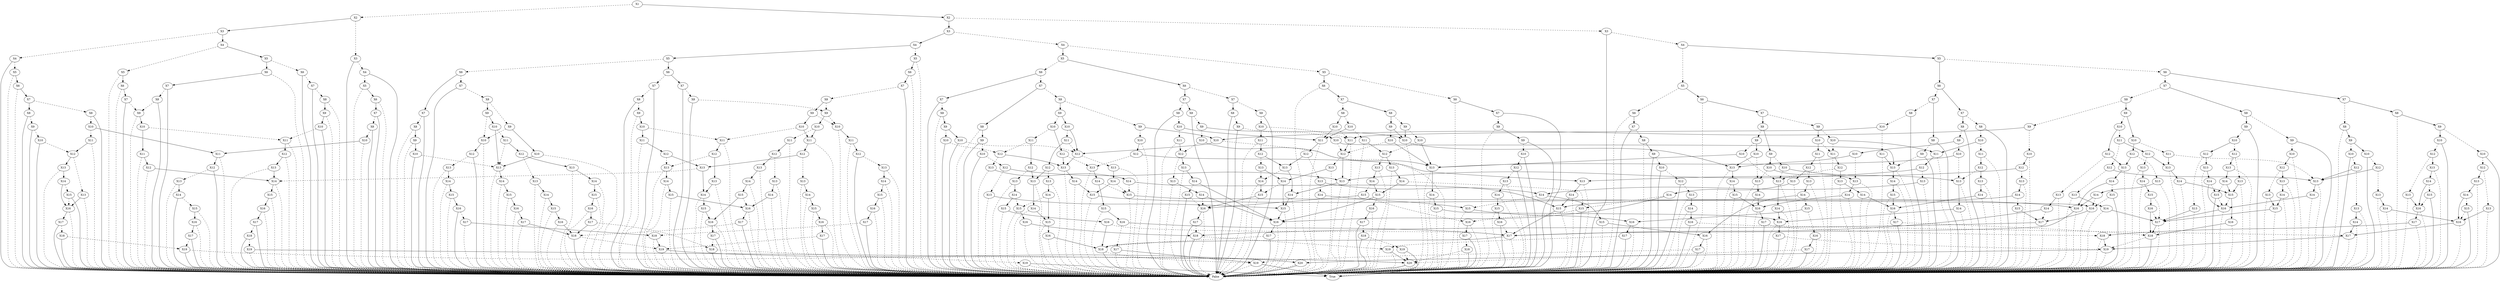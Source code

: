 digraph{139779485977856[label=X1]139779485977760[label="X2"]
139779485977856 -> 139779485977760[style=dashed label="" fontcolor = gray]
139779485982224[label="X3"]
139779485977760 -> 139779485982224[style=dashed label="" fontcolor = gray]
139779485983856[label="X4"]
139779485982224 -> 139779485983856[style=dashed label="" fontcolor = gray]
139779485988128[label="X5"]
139779485983856 -> 139779485988128[style=dashed label="" fontcolor = gray]
139779486062800[label="False"]
139779485988128 -> 139779486062800[style=dashed label="" fontcolor = gray]
139779485702736[label="X6 "]
139779485988128 -> 139779485702736 [label="" fontcolor = gray]
139779486062800[label="False"]
139779485702736 -> 139779486062800[style=dashed label="" fontcolor = gray]
139779486146880[label="X7 "]
139779485702736 -> 139779486146880 [label="" fontcolor = gray]
139779486153408[label="X8"]
139779486146880 -> 139779486153408[style=dashed label="" fontcolor = gray]
139779618521920[label="X10"]
139779486153408 -> 139779618521920[style=dashed label="" fontcolor = gray]
139779486062800[label="False"]
139779618521920 -> 139779486062800[style=dashed label="" fontcolor = gray]
139779485926448[label="X11 "]
139779618521920 -> 139779485926448 [label="" fontcolor = gray]
139779486062800[label="False"]
139779485926448 -> 139779486062800[style=dashed label="" fontcolor = gray]
139779485930960[label="X12 "]
139779485926448 -> 139779485930960 [label="" fontcolor = gray]
139780021100960[label="X13"]
139779485930960 -> 139780021100960[style=dashed label="" fontcolor = gray]
139779486062800[label="False"]
139780021100960 -> 139779486062800[style=dashed label="" fontcolor = gray]
139780021102256[label="X14 "]
139780021100960 -> 139780021102256 [label="" fontcolor = gray]
139780021094192[label="X15"]
139780021102256 -> 139780021094192[style=dashed label="" fontcolor = gray]
139779486062800[label="False"]
139780021094192 -> 139779486062800[style=dashed label="" fontcolor = gray]
139780021103456[label="X16 "]
139780021094192 -> 139780021103456 [label="" fontcolor = gray]
139779486062800[label="False"]
139780021103456 -> 139779486062800[style=dashed label="" fontcolor = gray]
139780021092848[label="X17 "]
139780021103456 -> 139780021092848 [label="" fontcolor = gray]
139780021098416[label="X19"]
139780021092848 -> 139780021098416[style=dashed label="" fontcolor = gray]
139780021092656[label="X20"]
139780021098416 -> 139780021092656[style=dashed label="" fontcolor = gray]
139779486248016[label="True"]
139780021092656 -> 139779486248016[style=dashed label="" fontcolor = gray]
139779486062800[label="False "]
139780021092656 -> 139779486062800 [label="" fontcolor = gray]
139779486062800[label="False "]
139780021098416 -> 139779486062800 [label="" fontcolor = gray]
139779486062800[label="False "]
139780021092848 -> 139779486062800 [label="" fontcolor = gray]
139779486062800[label="False "]
139780021102256 -> 139779486062800 [label="" fontcolor = gray]
139779486062800[label="False "]
139779485930960 -> 139779486062800 [label="" fontcolor = gray]
139779486062800[label="False "]
139779486153408 -> 139779486062800 [label="" fontcolor = gray]
139779486062800[label="False "]
139779486146880 -> 139779486062800 [label="" fontcolor = gray]
139779486062800[label="False "]
139779485983856 -> 139779486062800 [label="" fontcolor = gray]
139779486062800[label="False "]
139779485982224 -> 139779486062800 [label="" fontcolor = gray]
139779485982704[label="X3 "]
139779485977760 -> 139779485982704 [label="" fontcolor = gray]
139779485979104[label="X4"]
139779485982704 -> 139779485979104[style=dashed label="" fontcolor = gray]
139779485701344[label="X5"]
139779485979104 -> 139779485701344[style=dashed label="" fontcolor = gray]
139779486062800[label="False"]
139779485701344 -> 139779486062800[style=dashed label="" fontcolor = gray]
139779486153600[label="X6 "]
139779485701344 -> 139779486153600 [label="" fontcolor = gray]
139779486062800[label="False"]
139779486153600 -> 139779486062800[style=dashed label="" fontcolor = gray]
139779485936576[label="X7 "]
139779486153600 -> 139779485936576 [label="" fontcolor = gray]
139780021097168[label="X8"]
139779485936576 -> 139780021097168[style=dashed label="" fontcolor = gray]
139780021094672[label="X10"]
139780021097168 -> 139780021094672[style=dashed label="" fontcolor = gray]
139780021098848[label="X11"]
139780021094672 -> 139780021098848[style=dashed label="" fontcolor = gray]
139779486062800[label="False"]
139780021098848 -> 139779486062800[style=dashed label="" fontcolor = gray]
139780021092944[label="X12 "]
139780021098848 -> 139780021092944 [label="" fontcolor = gray]
139780021104032[label="X13"]
139780021092944 -> 139780021104032[style=dashed label="" fontcolor = gray]
139779486062800[label="False"]
139780021104032 -> 139779486062800[style=dashed label="" fontcolor = gray]
139780021100240[label="X16 "]
139780021104032 -> 139780021100240 [label="" fontcolor = gray]
139779486062800[label="False"]
139780021100240 -> 139779486062800[style=dashed label="" fontcolor = gray]
139780021107536[label="X17 "]
139780021100240 -> 139780021107536 [label="" fontcolor = gray]
139780021102592[label="X18"]
139780021107536 -> 139780021102592[style=dashed label="" fontcolor = gray]
139780021098416[label="X19"]
139780021102592 -> 139780021098416[style=dashed label="" fontcolor = gray]
139779486062800[label="False "]
139780021102592 -> 139779486062800 [label="" fontcolor = gray]
139779486062800[label="False "]
139780021107536 -> 139779486062800 [label="" fontcolor = gray]
139780021094288[label="X13 "]
139780021092944 -> 139780021094288 [label="" fontcolor = gray]
139779486062800[label="False"]
139780021094288 -> 139779486062800[style=dashed label="" fontcolor = gray]
139780021102304[label="X14 "]
139780021094288 -> 139780021102304 [label="" fontcolor = gray]
139780021104224[label="X15"]
139780021102304 -> 139780021104224[style=dashed label="" fontcolor = gray]
139780021100240[label="X16"]
139780021104224 -> 139780021100240[style=dashed label="" fontcolor = gray]
139779486062800[label="False "]
139780021104224 -> 139779486062800 [label="" fontcolor = gray]
139780021100240[label="X16 "]
139780021102304 -> 139780021100240 [label="" fontcolor = gray]
139779485926448[label="X11 "]
139780021094672 -> 139779485926448 [label="" fontcolor = gray]
139779486062800[label="False "]
139780021097168 -> 139779486062800 [label="" fontcolor = gray]
139780021104560[label="X8 "]
139779485936576 -> 139780021104560 [label="" fontcolor = gray]
139780021093040[label="X9"]
139780021104560 -> 139780021093040[style=dashed label="" fontcolor = gray]
139780021106624[label="X10"]
139780021093040 -> 139780021106624[style=dashed label="" fontcolor = gray]
139780021092944[label="X12"]
139780021106624 -> 139780021092944[style=dashed label="" fontcolor = gray]
139779486062800[label="False "]
139780021106624 -> 139779486062800 [label="" fontcolor = gray]
139779486062800[label="False "]
139780021093040 -> 139779486062800 [label="" fontcolor = gray]
139779486062800[label="False "]
139780021104560 -> 139779486062800 [label="" fontcolor = gray]
139779486062800[label="False "]
139779485979104 -> 139779486062800 [label="" fontcolor = gray]
139779485982368[label="X4 "]
139779485982704 -> 139779485982368 [label="" fontcolor = gray]
139779486141504[label="X5"]
139779485982368 -> 139779486141504[style=dashed label="" fontcolor = gray]
139779486062800[label="False"]
139779486141504 -> 139779486062800[style=dashed label="" fontcolor = gray]
139779486243504[label="X6 "]
139779486141504 -> 139779486243504 [label="" fontcolor = gray]
139779486062800[label="False"]
139779486243504 -> 139779486062800[style=dashed label="" fontcolor = gray]
139780021108064[label="X7 "]
139779486243504 -> 139780021108064 [label="" fontcolor = gray]
139780021105136[label="X9"]
139780021108064 -> 139780021105136[style=dashed label="" fontcolor = gray]
139779486062800[label="False"]
139780021105136 -> 139779486062800[style=dashed label="" fontcolor = gray]
139780021096928[label="X10 "]
139780021105136 -> 139780021096928 [label="" fontcolor = gray]
139780021106240[label="X11"]
139780021096928 -> 139780021106240[style=dashed label="" fontcolor = gray]
139779486062800[label="False"]
139780021106240 -> 139779486062800[style=dashed label="" fontcolor = gray]
139780021104320[label="X12 "]
139780021106240 -> 139780021104320 [label="" fontcolor = gray]
139779486062800[label="False"]
139780021104320 -> 139779486062800[style=dashed label="" fontcolor = gray]
139780021095152[label="X13 "]
139780021104320 -> 139780021095152 [label="" fontcolor = gray]
139779486062800[label="False"]
139780021095152 -> 139779486062800[style=dashed label="" fontcolor = gray]
139780021106912[label="X14 "]
139780021095152 -> 139780021106912 [label="" fontcolor = gray]
139779486062800[label="False"]
139780021106912 -> 139779486062800[style=dashed label="" fontcolor = gray]
139780021101008[label="X15 "]
139780021106912 -> 139780021101008 [label="" fontcolor = gray]
139779486062800[label="False"]
139780021101008 -> 139779486062800[style=dashed label="" fontcolor = gray]
139780021101200[label="X16 "]
139780021101008 -> 139780021101200 [label="" fontcolor = gray]
139779486062800[label="False"]
139780021101200 -> 139779486062800[style=dashed label="" fontcolor = gray]
139780021106336[label="X17 "]
139780021101200 -> 139780021106336 [label="" fontcolor = gray]
139780021103120[label="X18"]
139780021106336 -> 139780021103120[style=dashed label="" fontcolor = gray]
139780021106144[label="X19"]
139780021103120 -> 139780021106144[style=dashed label="" fontcolor = gray]
139779486062800[label="False"]
139780021106144 -> 139779486062800[style=dashed label="" fontcolor = gray]
139780021092656[label="X20 "]
139780021106144 -> 139780021092656 [label="" fontcolor = gray]
139779486062800[label="False "]
139780021103120 -> 139779486062800 [label="" fontcolor = gray]
139779486062800[label="False "]
139780021106336 -> 139779486062800 [label="" fontcolor = gray]
139780021100096[label="X11 "]
139780021096928 -> 139780021100096 [label="" fontcolor = gray]
139779486062800[label="False"]
139780021100096 -> 139779486062800[style=dashed label="" fontcolor = gray]
139780021095920[label="X12 "]
139780021100096 -> 139780021095920 [label="" fontcolor = gray]
139779486062800[label="False"]
139780021095920 -> 139779486062800[style=dashed label="" fontcolor = gray]
139780021106912[label="X14 "]
139780021095920 -> 139780021106912 [label="" fontcolor = gray]
139779486062800[label="False "]
139780021108064 -> 139779486062800 [label="" fontcolor = gray]
139779618521728[label="X5 "]
139779485982368 -> 139779618521728 [label="" fontcolor = gray]
139779485863120[label="X6"]
139779618521728 -> 139779485863120[style=dashed label="" fontcolor = gray]
139780021094768[label="X7"]
139779485863120 -> 139780021094768[style=dashed label="" fontcolor = gray]
139780021100288[label="X8"]
139780021094768 -> 139780021100288[style=dashed label="" fontcolor = gray]
139779486062800[label="False"]
139780021100288 -> 139779486062800[style=dashed label="" fontcolor = gray]
139780021105472[label="X9 "]
139780021100288 -> 139780021105472 [label="" fontcolor = gray]
139779486062800[label="False"]
139780021105472 -> 139779486062800[style=dashed label="" fontcolor = gray]
139780021103408[label="X10 "]
139780021105472 -> 139780021103408 [label="" fontcolor = gray]
139780021106240[label="X11"]
139780021103408 -> 139780021106240[style=dashed label="" fontcolor = gray]
139779486062800[label="False "]
139780021103408 -> 139779486062800 [label="" fontcolor = gray]
139779486062800[label="False "]
139780021094768 -> 139779486062800 [label="" fontcolor = gray]
139779486062800[label="False "]
139779485863120 -> 139779486062800 [label="" fontcolor = gray]
139780021093568[label="X6 "]
139779618521728 -> 139780021093568 [label="" fontcolor = gray]
139779486062800[label="False"]
139780021093568 -> 139779486062800[style=dashed label="" fontcolor = gray]
139780021096304[label="X7 "]
139780021093568 -> 139780021096304 [label="" fontcolor = gray]
139780021100672[label="X8"]
139780021096304 -> 139780021100672[style=dashed label="" fontcolor = gray]
139780021105136[label="X9"]
139780021100672 -> 139780021105136[style=dashed label="" fontcolor = gray]
139779486062800[label="False "]
139780021100672 -> 139779486062800 [label="" fontcolor = gray]
139779486062800[label="False "]
139780021096304 -> 139779486062800 [label="" fontcolor = gray]
139779485982656[label="X2 "]
139779485977856 -> 139779485982656 [label="" fontcolor = gray]
139779485984240[label="X3"]
139779485982656 -> 139779485984240[style=dashed label="" fontcolor = gray]
139779486148560[label="X4"]
139779485984240 -> 139779486148560[style=dashed label="" fontcolor = gray]
139780021108016[label="X5"]
139779486148560 -> 139780021108016[style=dashed label="" fontcolor = gray]
139780021096976[label="X6"]
139780021108016 -> 139780021096976[style=dashed label="" fontcolor = gray]
139779486062800[label="False"]
139780021096976 -> 139779486062800[style=dashed label="" fontcolor = gray]
139780021096112[label="X7 "]
139780021096976 -> 139780021096112 [label="" fontcolor = gray]
139780021102496[label="X8"]
139780021096112 -> 139780021102496[style=dashed label="" fontcolor = gray]
139779486062800[label="False"]
139780021102496 -> 139779486062800[style=dashed label="" fontcolor = gray]
139780021106480[label="X9 "]
139780021102496 -> 139780021106480 [label="" fontcolor = gray]
139780021096832[label="X10"]
139780021106480 -> 139780021096832[style=dashed label="" fontcolor = gray]
139780021098512[label="X12"]
139780021096832 -> 139780021098512[style=dashed label="" fontcolor = gray]
139780021107680[label="X13"]
139780021098512 -> 139780021107680[style=dashed label="" fontcolor = gray]
139779486062800[label="False"]
139780021107680 -> 139779486062800[style=dashed label="" fontcolor = gray]
139780021101296[label="X14 "]
139780021107680 -> 139780021101296 [label="" fontcolor = gray]
139779486062800[label="False"]
139780021101296 -> 139779486062800[style=dashed label="" fontcolor = gray]
139780021106096[label="X16 "]
139780021101296 -> 139780021106096 [label="" fontcolor = gray]
139780021093760[label="X17"]
139780021106096 -> 139780021093760[style=dashed label="" fontcolor = gray]
139779486062800[label="False"]
139780021093760 -> 139779486062800[style=dashed label="" fontcolor = gray]
139780021099856[label="X19 "]
139780021093760 -> 139780021099856 [label="" fontcolor = gray]
139779486062800[label="False"]
139780021099856 -> 139779486062800[style=dashed label="" fontcolor = gray]
139780021097552[label="X20 "]
139780021099856 -> 139780021097552 [label="" fontcolor = gray]
139779486062800[label="False"]
139780021097552 -> 139779486062800[style=dashed label="" fontcolor = gray]
139779486062800[label="False "]
139780021097552 -> 139779486062800 [label="" fontcolor = gray]
139779486062800[label="False "]
139780021106096 -> 139779486062800 [label="" fontcolor = gray]
139779486062800[label="False "]
139780021098512 -> 139779486062800 [label="" fontcolor = gray]
139779486062800[label="False "]
139780021096832 -> 139779486062800 [label="" fontcolor = gray]
139779486062800[label="False "]
139780021106480 -> 139779486062800 [label="" fontcolor = gray]
139779486062800[label="False "]
139780021096112 -> 139779486062800 [label="" fontcolor = gray]
139780021107728[label="X6 "]
139780021108016 -> 139780021107728 [label="" fontcolor = gray]
139779486062800[label="False"]
139780021107728 -> 139779486062800[style=dashed label="" fontcolor = gray]
139780021106048[label="X7 "]
139780021107728 -> 139780021106048 [label="" fontcolor = gray]
139780021103312[label="X8"]
139780021106048 -> 139780021103312[style=dashed label="" fontcolor = gray]
139780021102880[label="X10"]
139780021103312 -> 139780021102880[style=dashed label="" fontcolor = gray]
139779485844624[label="X11"]
139780021102880 -> 139779485844624[style=dashed label="" fontcolor = gray]
139779486062800[label="False"]
139779485844624 -> 139779486062800[style=dashed label="" fontcolor = gray]
139779485852496[label="X12 "]
139779485844624 -> 139779485852496 [label="" fontcolor = gray]
139779485856576[label="X13"]
139779485852496 -> 139779485856576[style=dashed label="" fontcolor = gray]
139779486062800[label="False"]
139779485856576 -> 139779486062800[style=dashed label="" fontcolor = gray]
139779485850768[label="X14 "]
139779485856576 -> 139779485850768 [label="" fontcolor = gray]
139779486062800[label="False"]
139779485850768 -> 139779486062800[style=dashed label="" fontcolor = gray]
139779485851056[label="X16 "]
139779485850768 -> 139779485851056 [label="" fontcolor = gray]
139779486062800[label="False"]
139779485851056 -> 139779486062800[style=dashed label="" fontcolor = gray]
139779485844288[label="X17 "]
139779485851056 -> 139779485844288 [label="" fontcolor = gray]
139780021099856[label="X19"]
139779485844288 -> 139780021099856[style=dashed label="" fontcolor = gray]
139779486062800[label="False "]
139779485844288 -> 139779486062800 [label="" fontcolor = gray]
139779485856768[label="X13 "]
139779485852496 -> 139779485856768 [label="" fontcolor = gray]
139779486062800[label="False"]
139779485856768 -> 139779486062800[style=dashed label="" fontcolor = gray]
139779485858784[label="X14 "]
139779485856768 -> 139779485858784 [label="" fontcolor = gray]
139779486062800[label="False"]
139779485858784 -> 139779486062800[style=dashed label="" fontcolor = gray]
139779485858640[label="X16 "]
139779485858784 -> 139779485858640 [label="" fontcolor = gray]
139779486062800[label="False"]
139779485858640 -> 139779486062800[style=dashed label="" fontcolor = gray]
139779485859744[label="X17 "]
139779485858640 -> 139779485859744 [label="" fontcolor = gray]
139779485848032[label="X18"]
139779485859744 -> 139779485848032[style=dashed label="" fontcolor = gray]
139780021099856[label="X19"]
139779485848032 -> 139780021099856[style=dashed label="" fontcolor = gray]
139779486062800[label="False "]
139779485848032 -> 139779486062800 [label="" fontcolor = gray]
139779486062800[label="False "]
139779485859744 -> 139779486062800 [label="" fontcolor = gray]
139779485852400[label="X11 "]
139780021102880 -> 139779485852400 [label="" fontcolor = gray]
139779486062800[label="False"]
139779485852400 -> 139779486062800[style=dashed label="" fontcolor = gray]
139779485845920[label="X12 "]
139779485852400 -> 139779485845920 [label="" fontcolor = gray]
139779485857536[label="X13"]
139779485845920 -> 139779485857536[style=dashed label="" fontcolor = gray]
139779486062800[label="False"]
139779485857536 -> 139779486062800[style=dashed label="" fontcolor = gray]
139779485855184[label="X14 "]
139779485857536 -> 139779485855184 [label="" fontcolor = gray]
139779485847792[label="X15"]
139779485855184 -> 139779485847792[style=dashed label="" fontcolor = gray]
139779486062800[label="False"]
139779485847792 -> 139779486062800[style=dashed label="" fontcolor = gray]
139779485845632[label="X16 "]
139779485847792 -> 139779485845632 [label="" fontcolor = gray]
139779486062800[label="False"]
139779485845632 -> 139779486062800[style=dashed label="" fontcolor = gray]
139779485856960[label="X17 "]
139779485845632 -> 139779485856960 [label="" fontcolor = gray]
139779485852208[label="X19"]
139779485856960 -> 139779485852208[style=dashed label="" fontcolor = gray]
139779486062800[label="False"]
139779485852208 -> 139779486062800[style=dashed label="" fontcolor = gray]
139780021092656[label="X20 "]
139779485852208 -> 139780021092656 [label="" fontcolor = gray]
139779486062800[label="False "]
139779485856960 -> 139779486062800 [label="" fontcolor = gray]
139779485854848[label="X15 "]
139779485855184 -> 139779485854848 [label="" fontcolor = gray]
139779486062800[label="False"]
139779485854848 -> 139779486062800[style=dashed label="" fontcolor = gray]
139779485846496[label="X16 "]
139779485854848 -> 139779485846496 [label="" fontcolor = gray]
139779486062800[label="False"]
139779485846496 -> 139779486062800[style=dashed label="" fontcolor = gray]
139779485844336[label="X17 "]
139779485846496 -> 139779485844336 [label="" fontcolor = gray]
139779485850912[label="X19"]
139779485844336 -> 139779485850912[style=dashed label="" fontcolor = gray]
139779486062800[label="False"]
139779485850912 -> 139779486062800[style=dashed label="" fontcolor = gray]
139779486248016[label="True "]
139779485850912 -> 139779486248016 [label="" fontcolor = gray]
139779486062800[label="False "]
139779485844336 -> 139779486062800 [label="" fontcolor = gray]
139779485858928[label="X13 "]
139779485845920 -> 139779485858928 [label="" fontcolor = gray]
139779486062800[label="False"]
139779485858928 -> 139779486062800[style=dashed label="" fontcolor = gray]
139779485857248[label="X14 "]
139779485858928 -> 139779485857248 [label="" fontcolor = gray]
139779486062800[label="False"]
139779485857248 -> 139779486062800[style=dashed label="" fontcolor = gray]
139779485857104[label="X15 "]
139779485857248 -> 139779485857104 [label="" fontcolor = gray]
139779486062800[label="False"]
139779485857104 -> 139779486062800[style=dashed label="" fontcolor = gray]
139779485844048[label="X16 "]
139779485857104 -> 139779485844048 [label="" fontcolor = gray]
139779486062800[label="False"]
139779485844048 -> 139779486062800[style=dashed label="" fontcolor = gray]
139779485849856[label="X17 "]
139779485844048 -> 139779485849856 [label="" fontcolor = gray]
139779485849040[label="X18"]
139779485849856 -> 139779485849040[style=dashed label="" fontcolor = gray]
139779485850912[label="X19"]
139779485849040 -> 139779485850912[style=dashed label="" fontcolor = gray]
139779486062800[label="False "]
139779485849040 -> 139779486062800 [label="" fontcolor = gray]
139779486062800[label="False "]
139779485849856 -> 139779486062800 [label="" fontcolor = gray]
139780021097792[label="X10 "]
139780021103312 -> 139780021097792 [label="" fontcolor = gray]
139779485844624[label="X11"]
139780021097792 -> 139779485844624[style=dashed label="" fontcolor = gray]
139779485850960[label="X11 "]
139780021097792 -> 139779485850960 [label="" fontcolor = gray]
139779486062800[label="False"]
139779485850960 -> 139779486062800[style=dashed label="" fontcolor = gray]
139779485848752[label="X12 "]
139779485850960 -> 139779485848752 [label="" fontcolor = gray]
139779485853168[label="X13"]
139779485848752 -> 139779485853168[style=dashed label="" fontcolor = gray]
139779486062800[label="False"]
139779485853168 -> 139779486062800[style=dashed label="" fontcolor = gray]
139779485853888[label="X14 "]
139779485853168 -> 139779485853888 [label="" fontcolor = gray]
139779485854944[label="X15"]
139779485853888 -> 139779485854944[style=dashed label="" fontcolor = gray]
139779485844192[label="X16"]
139779485854944 -> 139779485844192[style=dashed label="" fontcolor = gray]
139779486062800[label="False"]
139779485844192 -> 139779486062800[style=dashed label="" fontcolor = gray]
139779485847936[label="X17 "]
139779485844192 -> 139779485847936 [label="" fontcolor = gray]
139780021092656[label="X20"]
139779485847936 -> 139780021092656[style=dashed label="" fontcolor = gray]
139779486062800[label="False "]
139779485847936 -> 139779486062800 [label="" fontcolor = gray]
139779485845632[label="X16 "]
139779485854944 -> 139779485845632 [label="" fontcolor = gray]
139779485846496[label="X16 "]
139779485853888 -> 139779485846496 [label="" fontcolor = gray]
139779485853264[label="X13 "]
139779485848752 -> 139779485853264 [label="" fontcolor = gray]
139779486062800[label="False"]
139779485853264 -> 139779486062800[style=dashed label="" fontcolor = gray]
139779485855232[label="X14 "]
139779485853264 -> 139779485855232 [label="" fontcolor = gray]
139779485853552[label="X15"]
139779485855232 -> 139779485853552[style=dashed label="" fontcolor = gray]
139779485856096[label="X16"]
139779485853552 -> 139779485856096[style=dashed label="" fontcolor = gray]
139779486062800[label="False"]
139779485856096 -> 139779486062800[style=dashed label="" fontcolor = gray]
139779485844144[label="X17 "]
139779485856096 -> 139779485844144 [label="" fontcolor = gray]
139779485856672[label="X18"]
139779485844144 -> 139779485856672[style=dashed label="" fontcolor = gray]
139780021092656[label="X20"]
139779485856672 -> 139780021092656[style=dashed label="" fontcolor = gray]
139779486062800[label="False "]
139779485856672 -> 139779486062800 [label="" fontcolor = gray]
139779486062800[label="False "]
139779485844144 -> 139779486062800 [label="" fontcolor = gray]
139779486062800[label="False "]
139779485853552 -> 139779486062800 [label="" fontcolor = gray]
139779485844048[label="X16 "]
139779485855232 -> 139779485844048 [label="" fontcolor = gray]
139780021093280[label="X8 "]
139780021106048 -> 139780021093280 [label="" fontcolor = gray]
139780021101248[label="X9"]
139780021093280 -> 139780021101248[style=dashed label="" fontcolor = gray]
139780021103648[label="X10"]
139780021101248 -> 139780021103648[style=dashed label="" fontcolor = gray]
139779485856576[label="X13"]
139780021103648 -> 139779485856576[style=dashed label="" fontcolor = gray]
139780021108208[label="X13 "]
139780021103648 -> 139780021108208 [label="" fontcolor = gray]
139779486062800[label="False"]
139780021108208 -> 139779486062800[style=dashed label="" fontcolor = gray]
139780021092992[label="X14 "]
139780021108208 -> 139780021092992 [label="" fontcolor = gray]
139779486062800[label="False"]
139780021092992 -> 139779486062800[style=dashed label="" fontcolor = gray]
139780021100864[label="X15 "]
139780021092992 -> 139780021100864 [label="" fontcolor = gray]
139779486062800[label="False"]
139780021100864 -> 139779486062800[style=dashed label="" fontcolor = gray]
139779485851056[label="X16 "]
139780021100864 -> 139779485851056 [label="" fontcolor = gray]
139780021103744[label="X10 "]
139780021101248 -> 139780021103744 [label="" fontcolor = gray]
139780021099760[label="X13"]
139780021103744 -> 139780021099760[style=dashed label="" fontcolor = gray]
139779486062800[label="False"]
139780021099760 -> 139779486062800[style=dashed label="" fontcolor = gray]
139779485941664[label="X14 "]
139780021099760 -> 139779485941664 [label="" fontcolor = gray]
139779486062800[label="False"]
139779485941664 -> 139779486062800[style=dashed label="" fontcolor = gray]
139779485934560[label="X16 "]
139779485941664 -> 139779485934560 [label="" fontcolor = gray]
139779486062800[label="False"]
139779485934560 -> 139779486062800[style=dashed label="" fontcolor = gray]
139779485932256[label="X17 "]
139779485934560 -> 139779485932256 [label="" fontcolor = gray]
139779485939744[label="X18"]
139779485932256 -> 139779485939744[style=dashed label="" fontcolor = gray]
139779486062800[label="False"]
139779485939744 -> 139779486062800[style=dashed label="" fontcolor = gray]
139780021099856[label="X19 "]
139779485939744 -> 139780021099856 [label="" fontcolor = gray]
139779486062800[label="False "]
139779485932256 -> 139779486062800 [label="" fontcolor = gray]
139780021104608[label="X13 "]
139780021103744 -> 139780021104608 [label="" fontcolor = gray]
139779486062800[label="False"]
139780021104608 -> 139779486062800[style=dashed label="" fontcolor = gray]
139779485941136[label="X14 "]
139780021104608 -> 139779485941136 [label="" fontcolor = gray]
139779486062800[label="False"]
139779485941136 -> 139779486062800[style=dashed label="" fontcolor = gray]
139779485938160[label="X15 "]
139779485941136 -> 139779485938160 [label="" fontcolor = gray]
139779486062800[label="False"]
139779485938160 -> 139779486062800[style=dashed label="" fontcolor = gray]
139779485934560[label="X16 "]
139779485938160 -> 139779485934560 [label="" fontcolor = gray]
139780021099664[label="X9 "]
139780021093280 -> 139780021099664 [label="" fontcolor = gray]
139780021099088[label="X10"]
139780021099664 -> 139780021099088[style=dashed label="" fontcolor = gray]
139779485856576[label="X13"]
139780021099088 -> 139779485856576[style=dashed label="" fontcolor = gray]
139779485929952[label="X13 "]
139780021099088 -> 139779485929952 [label="" fontcolor = gray]
139779486062800[label="False"]
139779485929952 -> 139779486062800[style=dashed label="" fontcolor = gray]
139779485936864[label="X14 "]
139779485929952 -> 139779485936864 [label="" fontcolor = gray]
139779486062800[label="False"]
139779485936864 -> 139779486062800[style=dashed label="" fontcolor = gray]
139779485851056[label="X16 "]
139779485936864 -> 139779485851056 [label="" fontcolor = gray]
139780021097600[label="X10 "]
139780021099664 -> 139780021097600 [label="" fontcolor = gray]
139780021099760[label="X13"]
139780021097600 -> 139780021099760[style=dashed label="" fontcolor = gray]
139779485929136[label="X13 "]
139780021097600 -> 139779485929136 [label="" fontcolor = gray]
139779486062800[label="False"]
139779485929136 -> 139779486062800[style=dashed label="" fontcolor = gray]
139779485931152[label="X14 "]
139779485929136 -> 139779485931152 [label="" fontcolor = gray]
139779486062800[label="False"]
139779485931152 -> 139779486062800[style=dashed label="" fontcolor = gray]
139779485934560[label="X16 "]
139779485931152 -> 139779485934560 [label="" fontcolor = gray]
139780021098032[label="X5 "]
139779486148560 -> 139780021098032 [label="" fontcolor = gray]
139780021099952[label="X6"]
139780021098032 -> 139780021099952[style=dashed label="" fontcolor = gray]
139780021100048[label="X7"]
139780021099952 -> 139780021100048[style=dashed label="" fontcolor = gray]
139780021107872[label="X8"]
139780021100048 -> 139780021107872[style=dashed label="" fontcolor = gray]
139779485930720[label="X9"]
139780021107872 -> 139779485930720[style=dashed label="" fontcolor = gray]
139779485931632[label="X10"]
139779485930720 -> 139779485931632[style=dashed label="" fontcolor = gray]
139779486062800[label="False"]
139779485931632 -> 139779486062800[style=dashed label="" fontcolor = gray]
139779485928176[label="X12 "]
139779485931632 -> 139779485928176 [label="" fontcolor = gray]
139779485938448[label="X13"]
139779485928176 -> 139779485938448[style=dashed label="" fontcolor = gray]
139779486062800[label="False"]
139779485938448 -> 139779486062800[style=dashed label="" fontcolor = gray]
139779485937728[label="X14 "]
139779485938448 -> 139779485937728 [label="" fontcolor = gray]
139779485927648[label="X15"]
139779485937728 -> 139779485927648[style=dashed label="" fontcolor = gray]
139779486062800[label="False"]
139779485927648 -> 139779486062800[style=dashed label="" fontcolor = gray]
139779485940272[label="X17 "]
139779485927648 -> 139779485940272 [label="" fontcolor = gray]
139779486062800[label="False"]
139779485940272 -> 139779486062800[style=dashed label="" fontcolor = gray]
139779485926640[label="X18 "]
139779485940272 -> 139779485926640 [label="" fontcolor = gray]
139779485852208[label="X19"]
139779485926640 -> 139779485852208[style=dashed label="" fontcolor = gray]
139779486062800[label="False "]
139779485926640 -> 139779486062800 [label="" fontcolor = gray]
139779485933168[label="X15 "]
139779485937728 -> 139779485933168 [label="" fontcolor = gray]
139779486062800[label="False"]
139779485933168 -> 139779486062800[style=dashed label="" fontcolor = gray]
139779485935136[label="X17 "]
139779485933168 -> 139779485935136 [label="" fontcolor = gray]
139779486062800[label="False"]
139779485935136 -> 139779486062800[style=dashed label="" fontcolor = gray]
139779485849040[label="X18 "]
139779485935136 -> 139779485849040 [label="" fontcolor = gray]
139779485929328[label="X13 "]
139779485928176 -> 139779485929328 [label="" fontcolor = gray]
139779486062800[label="False"]
139779485929328 -> 139779486062800[style=dashed label="" fontcolor = gray]
139779485935424[label="X14 "]
139779485929328 -> 139779485935424 [label="" fontcolor = gray]
139779486062800[label="False"]
139779485935424 -> 139779486062800[style=dashed label="" fontcolor = gray]
139779485933168[label="X15 "]
139779485935424 -> 139779485933168 [label="" fontcolor = gray]
139779485934464[label="X10 "]
139779485930720 -> 139779485934464 [label="" fontcolor = gray]
139779486062800[label="False"]
139779485934464 -> 139779486062800[style=dashed label="" fontcolor = gray]
139779485934944[label="X12 "]
139779485934464 -> 139779485934944 [label="" fontcolor = gray]
139779485937200[label="X13"]
139779485934944 -> 139779485937200[style=dashed label="" fontcolor = gray]
139779486062800[label="False"]
139779485937200 -> 139779486062800[style=dashed label="" fontcolor = gray]
139779485932592[label="X14 "]
139779485937200 -> 139779485932592 [label="" fontcolor = gray]
139779485925488[label="X15"]
139779485932592 -> 139779485925488[style=dashed label="" fontcolor = gray]
139779486062800[label="False"]
139779485925488 -> 139779486062800[style=dashed label="" fontcolor = gray]
139779485935952[label="X16 "]
139779485925488 -> 139779485935952 [label="" fontcolor = gray]
139779486062800[label="False"]
139779485935952 -> 139779486062800[style=dashed label="" fontcolor = gray]
139779485940272[label="X17 "]
139779485935952 -> 139779485940272 [label="" fontcolor = gray]
139779485934128[label="X15 "]
139779485932592 -> 139779485934128 [label="" fontcolor = gray]
139779486062800[label="False"]
139779485934128 -> 139779486062800[style=dashed label="" fontcolor = gray]
139779485933216[label="X16 "]
139779485934128 -> 139779485933216 [label="" fontcolor = gray]
139779486062800[label="False"]
139779485933216 -> 139779486062800[style=dashed label="" fontcolor = gray]
139779485935136[label="X17 "]
139779485933216 -> 139779485935136 [label="" fontcolor = gray]
139779485936480[label="X13 "]
139779485934944 -> 139779485936480 [label="" fontcolor = gray]
139779486062800[label="False"]
139779485936480 -> 139779486062800[style=dashed label="" fontcolor = gray]
139779485940656[label="X14 "]
139779485936480 -> 139779485940656 [label="" fontcolor = gray]
139779486062800[label="False"]
139779485940656 -> 139779486062800[style=dashed label="" fontcolor = gray]
139779485934128[label="X15 "]
139779485940656 -> 139779485934128 [label="" fontcolor = gray]
139779485935568[label="X9 "]
139780021107872 -> 139779485935568 [label="" fontcolor = gray]
139779485925824[label="X10"]
139779485935568 -> 139779485925824[style=dashed label="" fontcolor = gray]
139779485941472[label="X11"]
139779485925824 -> 139779485941472[style=dashed label="" fontcolor = gray]
139779485935712[label="X12"]
139779485941472 -> 139779485935712[style=dashed label="" fontcolor = gray]
139779485936384[label="X13"]
139779485935712 -> 139779485936384[style=dashed label="" fontcolor = gray]
139779486062800[label="False"]
139779485936384 -> 139779486062800[style=dashed label="" fontcolor = gray]
139779618536464[label="X14 "]
139779485936384 -> 139779618536464 [label="" fontcolor = gray]
139779486062800[label="False"]
139779618536464 -> 139779486062800[style=dashed label="" fontcolor = gray]
139779618521776[label="X17 "]
139779618536464 -> 139779618521776 [label="" fontcolor = gray]
139779486062800[label="False"]
139779618521776 -> 139779486062800[style=dashed label="" fontcolor = gray]
139779485848032[label="X18 "]
139779618521776 -> 139779485848032 [label="" fontcolor = gray]
139779618522064[label="X13 "]
139779485935712 -> 139779618522064 [label="" fontcolor = gray]
139779486062800[label="False"]
139779618522064 -> 139779486062800[style=dashed label="" fontcolor = gray]
139779618524704[label="X14 "]
139779618522064 -> 139779618524704 [label="" fontcolor = gray]
139779486062800[label="False"]
139779618524704 -> 139779486062800[style=dashed label="" fontcolor = gray]
139779618525616[label="X16 "]
139779618524704 -> 139779618525616 [label="" fontcolor = gray]
139779486062800[label="False"]
139779618525616 -> 139779486062800[style=dashed label="" fontcolor = gray]
139779618521776[label="X17 "]
139779618525616 -> 139779618521776 [label="" fontcolor = gray]
139779485941088[label="X12 "]
139779485941472 -> 139779485941088 [label="" fontcolor = gray]
139779618527536[label="X13"]
139779485941088 -> 139779618527536[style=dashed label="" fontcolor = gray]
139779486062800[label="False"]
139779618527536 -> 139779486062800[style=dashed label="" fontcolor = gray]
139779618535216[label="X14 "]
139779618527536 -> 139779618535216 [label="" fontcolor = gray]
139779486062800[label="False"]
139779618535216 -> 139779486062800[style=dashed label="" fontcolor = gray]
139779618522976[label="X15 "]
139779618535216 -> 139779618522976 [label="" fontcolor = gray]
139779618521776[label="X17"]
139779618522976 -> 139779618521776[style=dashed label="" fontcolor = gray]
139779618527488[label="X16 "]
139779618522976 -> 139779618527488 [label="" fontcolor = gray]
139779618521776[label="X17"]
139779618527488 -> 139779618521776[style=dashed label="" fontcolor = gray]
139779485848032[label="X18 "]
139779618527488 -> 139779485848032 [label="" fontcolor = gray]
139779618522256[label="X13 "]
139779485941088 -> 139779618522256 [label="" fontcolor = gray]
139779486062800[label="False"]
139779618522256 -> 139779486062800[style=dashed label="" fontcolor = gray]
139779618533296[label="X14 "]
139779618522256 -> 139779618533296 [label="" fontcolor = gray]
139779486062800[label="False"]
139779618533296 -> 139779486062800[style=dashed label="" fontcolor = gray]
139779618530608[label="X15 "]
139779618533296 -> 139779618530608 [label="" fontcolor = gray]
139779618525616[label="X16"]
139779618530608 -> 139779618525616[style=dashed label="" fontcolor = gray]
139779618526528[label="X16 "]
139779618530608 -> 139779618526528 [label="" fontcolor = gray]
139779486062800[label="False"]
139779618526528 -> 139779486062800[style=dashed label="" fontcolor = gray]
139779485848032[label="X18 "]
139779618526528 -> 139779485848032 [label="" fontcolor = gray]
139779485937488[label="X12 "]
139779485925824 -> 139779485937488 [label="" fontcolor = gray]
139779485927360[label="X13"]
139779485937488 -> 139779485927360[style=dashed label="" fontcolor = gray]
139779486062800[label="False"]
139779485927360 -> 139779486062800[style=dashed label="" fontcolor = gray]
139779618530992[label="X14 "]
139779485927360 -> 139779618530992 [label="" fontcolor = gray]
139779485940272[label="X17"]
139779618530992 -> 139779485940272[style=dashed label="" fontcolor = gray]
139779485935136[label="X17 "]
139779618530992 -> 139779485935136 [label="" fontcolor = gray]
139779618532624[label="X13 "]
139779485937488 -> 139779618532624 [label="" fontcolor = gray]
139779486062800[label="False"]
139779618532624 -> 139779486062800[style=dashed label="" fontcolor = gray]
139779618523744[label="X14 "]
139779618532624 -> 139779618523744 [label="" fontcolor = gray]
139779618525280[label="X15"]
139779618523744 -> 139779618525280[style=dashed label="" fontcolor = gray]
139779485935952[label="X16"]
139779618525280 -> 139779485935952[style=dashed label="" fontcolor = gray]
139779486062800[label="False "]
139779618525280 -> 139779486062800 [label="" fontcolor = gray]
139779485933216[label="X16 "]
139779618523744 -> 139779485933216 [label="" fontcolor = gray]
139779485933120[label="X10 "]
139779485935568 -> 139779485933120 [label="" fontcolor = gray]
139779485926544[label="X11"]
139779485933120 -> 139779485926544[style=dashed label="" fontcolor = gray]
139779618522064[label="X13"]
139779485926544 -> 139779618522064[style=dashed label="" fontcolor = gray]
139779618522256[label="X13 "]
139779485926544 -> 139779618522256 [label="" fontcolor = gray]
139779485939024[label="X12 "]
139779485933120 -> 139779485939024 [label="" fontcolor = gray]
139779618524512[label="X13"]
139779485939024 -> 139779618524512[style=dashed label="" fontcolor = gray]
139779486062800[label="False"]
139779618524512 -> 139779486062800[style=dashed label="" fontcolor = gray]
139779618531520[label="X14 "]
139779618524512 -> 139779618531520 [label="" fontcolor = gray]
139779485935952[label="X16"]
139779618531520 -> 139779485935952[style=dashed label="" fontcolor = gray]
139779485933216[label="X16 "]
139779618531520 -> 139779485933216 [label="" fontcolor = gray]
139779618532624[label="X13 "]
139779485939024 -> 139779618532624 [label="" fontcolor = gray]
139780021096400[label="X8 "]
139780021100048 -> 139780021096400 [label="" fontcolor = gray]
139779485938880[label="X9"]
139780021096400 -> 139779485938880[style=dashed label="" fontcolor = gray]
139779485930384[label="X10"]
139779485938880 -> 139779485930384[style=dashed label="" fontcolor = gray]
139779486062800[label="False"]
139779485930384 -> 139779486062800[style=dashed label="" fontcolor = gray]
139779618537184[label="X12 "]
139779485930384 -> 139779618537184 [label="" fontcolor = gray]
139779618521632[label="X13"]
139779618537184 -> 139779618521632[style=dashed label="" fontcolor = gray]
139779486062800[label="False"]
139779618521632 -> 139779486062800[style=dashed label="" fontcolor = gray]
139779618531184[label="X15 "]
139779618521632 -> 139779618531184 [label="" fontcolor = gray]
139779486062800[label="False"]
139779618531184 -> 139779486062800[style=dashed label="" fontcolor = gray]
139779618521776[label="X17 "]
139779618531184 -> 139779618521776 [label="" fontcolor = gray]
139779618534112[label="X13 "]
139779618537184 -> 139779618534112 [label="" fontcolor = gray]
139779486062800[label="False"]
139779618534112 -> 139779486062800[style=dashed label="" fontcolor = gray]
139779486242592[label="X14 "]
139779618534112 -> 139779486242592 [label="" fontcolor = gray]
139779486062800[label="False"]
139779486242592 -> 139779486062800[style=dashed label="" fontcolor = gray]
139779618531184[label="X15 "]
139779486242592 -> 139779618531184 [label="" fontcolor = gray]
139779486062800[label="False "]
139779485938880 -> 139779486062800 [label="" fontcolor = gray]
139779485937776[label="X9 "]
139780021096400 -> 139779485937776 [label="" fontcolor = gray]
139779618524656[label="X10"]
139779485937776 -> 139779618524656[style=dashed label="" fontcolor = gray]
139779618525184[label="X12"]
139779618524656 -> 139779618525184[style=dashed label="" fontcolor = gray]
139779486241008[label="X13"]
139779618525184 -> 139779486241008[style=dashed label="" fontcolor = gray]
139779486062800[label="False"]
139779486241008 -> 139779486062800[style=dashed label="" fontcolor = gray]
139779618530608[label="X15 "]
139779486241008 -> 139779618530608 [label="" fontcolor = gray]
139779486244944[label="X13 "]
139779618525184 -> 139779486244944 [label="" fontcolor = gray]
139779486062800[label="False"]
139779486244944 -> 139779486062800[style=dashed label="" fontcolor = gray]
139779486251040[label="X14 "]
139779486244944 -> 139779486251040 [label="" fontcolor = gray]
139779486251088[label="X15"]
139779486251040 -> 139779486251088[style=dashed label="" fontcolor = gray]
139779618525616[label="X16"]
139779486251088 -> 139779618525616[style=dashed label="" fontcolor = gray]
139779486062800[label="False "]
139779486251088 -> 139779486062800 [label="" fontcolor = gray]
139779618530608[label="X15 "]
139779486251040 -> 139779618530608 [label="" fontcolor = gray]
139779486249168[label="X12 "]
139779618524656 -> 139779486249168 [label="" fontcolor = gray]
139779486244272[label="X13"]
139779486249168 -> 139779486244272[style=dashed label="" fontcolor = gray]
139779486062800[label="False"]
139779486244272 -> 139779486062800[style=dashed label="" fontcolor = gray]
139779618521776[label="X17 "]
139779486244272 -> 139779618521776 [label="" fontcolor = gray]
139779486252096[label="X13 "]
139779486249168 -> 139779486252096 [label="" fontcolor = gray]
139779486062800[label="False"]
139779486252096 -> 139779486062800[style=dashed label="" fontcolor = gray]
139779486248496[label="X14 "]
139779486252096 -> 139779486248496 [label="" fontcolor = gray]
139779486251088[label="X15"]
139779486248496 -> 139779486251088[style=dashed label="" fontcolor = gray]
139779618525616[label="X16 "]
139779486248496 -> 139779618525616 [label="" fontcolor = gray]
139779486062800[label="False "]
139779485937776 -> 139779486062800 [label="" fontcolor = gray]
139780021099520[label="X7 "]
139780021099952 -> 139780021099520 [label="" fontcolor = gray]
139779485928128[label="X8"]
139780021099520 -> 139779485928128[style=dashed label="" fontcolor = gray]
139779486062800[label="False"]
139779485928128 -> 139779486062800[style=dashed label="" fontcolor = gray]
139779618533920[label="X9 "]
139779485928128 -> 139779618533920 [label="" fontcolor = gray]
139779486251184[label="X10"]
139779618533920 -> 139779486251184[style=dashed label="" fontcolor = gray]
139779486140688[label="X12"]
139779486251184 -> 139779486140688[style=dashed label="" fontcolor = gray]
139779486153216[label="X13"]
139779486140688 -> 139779486153216[style=dashed label="" fontcolor = gray]
139779486062800[label="False"]
139779486153216 -> 139779486062800[style=dashed label="" fontcolor = gray]
139779486150864[label="X14 "]
139779486153216 -> 139779486150864 [label="" fontcolor = gray]
139779486062800[label="False"]
139779486150864 -> 139779486062800[style=dashed label="" fontcolor = gray]
139780021093760[label="X17 "]
139779486150864 -> 139780021093760 [label="" fontcolor = gray]
139779618522064[label="X13 "]
139779486140688 -> 139779618522064 [label="" fontcolor = gray]
139779486062800[label="False "]
139779486251184 -> 139779486062800 [label="" fontcolor = gray]
139779486251568[label="X10 "]
139779618533920 -> 139779486251568 [label="" fontcolor = gray]
139779486150192[label="X12"]
139779486251568 -> 139779486150192[style=dashed label="" fontcolor = gray]
139779486149328[label="X13"]
139779486150192 -> 139779486149328[style=dashed label="" fontcolor = gray]
139779486062800[label="False"]
139779486149328 -> 139779486062800[style=dashed label="" fontcolor = gray]
139779486149136[label="X14 "]
139779486149328 -> 139779486149136 [label="" fontcolor = gray]
139779486062800[label="False"]
139779486149136 -> 139779486062800[style=dashed label="" fontcolor = gray]
139779486142224[label="X16 "]
139779486149136 -> 139779486142224 [label="" fontcolor = gray]
139779486062800[label="False"]
139779486142224 -> 139779486062800[style=dashed label="" fontcolor = gray]
139780021093760[label="X17 "]
139779486142224 -> 139780021093760 [label="" fontcolor = gray]
139779618522064[label="X13 "]
139779486150192 -> 139779618522064 [label="" fontcolor = gray]
139779486062800[label="False "]
139779486251568 -> 139779486062800 [label="" fontcolor = gray]
139779485933456[label="X8 "]
139780021099520 -> 139779485933456 [label="" fontcolor = gray]
139779486062800[label="False"]
139779485933456 -> 139779486062800[style=dashed label="" fontcolor = gray]
139779486250224[label="X9 "]
139779485933456 -> 139779486250224 [label="" fontcolor = gray]
139779486149088[label="X10"]
139779486250224 -> 139779486149088[style=dashed label="" fontcolor = gray]
139779486150432[label="X12"]
139779486149088 -> 139779486150432[style=dashed label="" fontcolor = gray]
139779486144480[label="X13"]
139779486150432 -> 139779486144480[style=dashed label="" fontcolor = gray]
139779486062800[label="False"]
139779486144480 -> 139779486062800[style=dashed label="" fontcolor = gray]
139779486142224[label="X16 "]
139779486144480 -> 139779486142224 [label="" fontcolor = gray]
139779486145920[label="X13 "]
139779486150432 -> 139779486145920 [label="" fontcolor = gray]
139779486062800[label="False"]
139779486145920 -> 139779486062800[style=dashed label="" fontcolor = gray]
139779486140592[label="X14 "]
139779486145920 -> 139779486140592 [label="" fontcolor = gray]
139779486141312[label="X15"]
139779486140592 -> 139779486141312[style=dashed label="" fontcolor = gray]
139779486142224[label="X16"]
139779486141312 -> 139779486142224[style=dashed label="" fontcolor = gray]
139779486062800[label="False "]
139779486141312 -> 139779486062800 [label="" fontcolor = gray]
139779486142224[label="X16 "]
139779486140592 -> 139779486142224 [label="" fontcolor = gray]
139779486062800[label="False "]
139779486149088 -> 139779486062800 [label="" fontcolor = gray]
139779486147360[label="X10 "]
139779486250224 -> 139779486147360 [label="" fontcolor = gray]
139779486145392[label="X12"]
139779486147360 -> 139779486145392[style=dashed label="" fontcolor = gray]
139779486141648[label="X13"]
139779486145392 -> 139779486141648[style=dashed label="" fontcolor = gray]
139779486062800[label="False"]
139779486141648 -> 139779486062800[style=dashed label="" fontcolor = gray]
139779486139344[label="X16 "]
139779486141648 -> 139779486139344 [label="" fontcolor = gray]
139779486062800[label="False"]
139779486139344 -> 139779486062800[style=dashed label="" fontcolor = gray]
139779486138816[label="X17 "]
139779486139344 -> 139779486138816 [label="" fontcolor = gray]
139779486062800[label="False"]
139779486138816 -> 139779486062800[style=dashed label="" fontcolor = gray]
139779485939744[label="X18 "]
139779486138816 -> 139779485939744 [label="" fontcolor = gray]
139779486138912[label="X13 "]
139779486145392 -> 139779486138912 [label="" fontcolor = gray]
139779486062800[label="False"]
139779486138912 -> 139779486062800[style=dashed label="" fontcolor = gray]
139779486139632[label="X14 "]
139779486138912 -> 139779486139632 [label="" fontcolor = gray]
139779486138720[label="X15"]
139779486139632 -> 139779486138720[style=dashed label="" fontcolor = gray]
139779486139344[label="X16"]
139779486138720 -> 139779486139344[style=dashed label="" fontcolor = gray]
139779486062800[label="False "]
139779486138720 -> 139779486062800 [label="" fontcolor = gray]
139779486139344[label="X16 "]
139779486139632 -> 139779486139344 [label="" fontcolor = gray]
139779486062800[label="False "]
139779486147360 -> 139779486062800 [label="" fontcolor = gray]
139780021104896[label="X6 "]
139780021098032 -> 139780021104896 [label="" fontcolor = gray]
139780021108160[label="X7"]
139780021104896 -> 139780021108160[style=dashed label="" fontcolor = gray]
139779618529504[label="X8"]
139780021108160 -> 139779618529504[style=dashed label="" fontcolor = gray]
139779486148464[label="X10"]
139779618529504 -> 139779486148464[style=dashed label="" fontcolor = gray]
139779486143232[label="X11"]
139779486148464 -> 139779486143232[style=dashed label="" fontcolor = gray]
139779486062800[label="False"]
139779486143232 -> 139779486062800[style=dashed label="" fontcolor = gray]
139779486141168[label="X13 "]
139779486143232 -> 139779486141168 [label="" fontcolor = gray]
139779486062800[label="False"]
139779486141168 -> 139779486062800[style=dashed label="" fontcolor = gray]
139779485710176[label="X14 "]
139779486141168 -> 139779485710176 [label="" fontcolor = gray]
139779486062800[label="False"]
139779485710176 -> 139779486062800[style=dashed label="" fontcolor = gray]
139779485710032[label="X15 "]
139779485710176 -> 139779485710032 [label="" fontcolor = gray]
139779486062800[label="False"]
139779485710032 -> 139779486062800[style=dashed label="" fontcolor = gray]
139779485858640[label="X16 "]
139779485710032 -> 139779485858640 [label="" fontcolor = gray]
139779486149472[label="X11 "]
139779486148464 -> 139779486149472 [label="" fontcolor = gray]
139779486062800[label="False"]
139779486149472 -> 139779486062800[style=dashed label="" fontcolor = gray]
139779485711808[label="X12 "]
139779486149472 -> 139779485711808 [label="" fontcolor = gray]
139779485710368[label="X13"]
139779485711808 -> 139779485710368[style=dashed label="" fontcolor = gray]
139779486062800[label="False"]
139779485710368 -> 139779486062800[style=dashed label="" fontcolor = gray]
139779485707968[label="X14 "]
139779485710368 -> 139779485707968 [label="" fontcolor = gray]
139779485711040[label="X15"]
139779485707968 -> 139779485711040[style=dashed label="" fontcolor = gray]
139779486062800[label="False"]
139779485711040 -> 139779486062800[style=dashed label="" fontcolor = gray]
139779485707392[label="X16 "]
139779485711040 -> 139779485707392 [label="" fontcolor = gray]
139779486062800[label="False"]
139779485707392 -> 139779486062800[style=dashed label="" fontcolor = gray]
139779485705616[label="X17 "]
139779485707392 -> 139779485705616 [label="" fontcolor = gray]
139779485926640[label="X18"]
139779485705616 -> 139779485926640[style=dashed label="" fontcolor = gray]
139779486062800[label="False "]
139779485705616 -> 139779486062800 [label="" fontcolor = gray]
139779485857104[label="X15 "]
139779485707968 -> 139779485857104 [label="" fontcolor = gray]
139779485858928[label="X13 "]
139779485711808 -> 139779485858928 [label="" fontcolor = gray]
139779486062800[label="False "]
139779618529504 -> 139779486062800 [label="" fontcolor = gray]
139779485861008[label="X8 "]
139780021108160 -> 139779485861008 [label="" fontcolor = gray]
139779486144240[label="X9"]
139779485861008 -> 139779486144240[style=dashed label="" fontcolor = gray]
139779486141168[label="X13"]
139779486144240 -> 139779486141168[style=dashed label="" fontcolor = gray]
139779486062800[label="False "]
139779486144240 -> 139779486062800 [label="" fontcolor = gray]
139779486062800[label="False "]
139779485861008 -> 139779486062800 [label="" fontcolor = gray]
139779485925440[label="X7 "]
139780021104896 -> 139779485925440 [label="" fontcolor = gray]
139779486147792[label="X8"]
139779485925440 -> 139779486147792[style=dashed label="" fontcolor = gray]
139779485709168[label="X10"]
139779486147792 -> 139779485709168[style=dashed label="" fontcolor = gray]
139779485845488[label="X11"]
139779485709168 -> 139779485845488[style=dashed label="" fontcolor = gray]
139779486062800[label="False"]
139779485845488 -> 139779486062800[style=dashed label="" fontcolor = gray]
139779485855616[label="X12 "]
139779485845488 -> 139779485855616 [label="" fontcolor = gray]
139779485929952[label="X13"]
139779485855616 -> 139779485929952[style=dashed label="" fontcolor = gray]
139779485845008[label="X13 "]
139779485855616 -> 139779485845008 [label="" fontcolor = gray]
139779486062800[label="False"]
139779485845008 -> 139779486062800[style=dashed label="" fontcolor = gray]
139779485854464[label="X14 "]
139779485845008 -> 139779485854464 [label="" fontcolor = gray]
139779486062800[label="False"]
139779485854464 -> 139779486062800[style=dashed label="" fontcolor = gray]
139779485858640[label="X16 "]
139779485854464 -> 139779485858640 [label="" fontcolor = gray]
139779485852400[label="X11 "]
139779485709168 -> 139779485852400 [label="" fontcolor = gray]
139779486062800[label="False "]
139779486147792 -> 139779486062800 [label="" fontcolor = gray]
139779486147408[label="X8 "]
139779485925440 -> 139779486147408 [label="" fontcolor = gray]
139779485853072[label="X9"]
139779486147408 -> 139779485853072[style=dashed label="" fontcolor = gray]
139779485846448[label="X10"]
139779485853072 -> 139779485846448[style=dashed label="" fontcolor = gray]
139779485929952[label="X13"]
139779485846448 -> 139779485929952[style=dashed label="" fontcolor = gray]
139780021108208[label="X13 "]
139779485846448 -> 139780021108208 [label="" fontcolor = gray]
139779485854656[label="X10 "]
139779485853072 -> 139779485854656 [label="" fontcolor = gray]
139779485929136[label="X13"]
139779485854656 -> 139779485929136[style=dashed label="" fontcolor = gray]
139780021104608[label="X13 "]
139779485854656 -> 139780021104608 [label="" fontcolor = gray]
139779486062800[label="False "]
139779486147408 -> 139779486062800 [label="" fontcolor = gray]
139779486062800[label="False "]
139779485984240 -> 139779486062800 [label="" fontcolor = gray]
139779485981216[label="X3 "]
139779485982656 -> 139779485981216 [label="" fontcolor = gray]
139780021108304[label="X4"]
139779485981216 -> 139780021108304[style=dashed label="" fontcolor = gray]
139780021107488[label="X5"]
139780021108304 -> 139780021107488[style=dashed label="" fontcolor = gray]
139779485861488[label="X6"]
139780021107488 -> 139779485861488[style=dashed label="" fontcolor = gray]
139779486062800[label="False"]
139779485861488 -> 139779486062800[style=dashed label="" fontcolor = gray]
139779485859168[label="X7 "]
139779485861488 -> 139779485859168 [label="" fontcolor = gray]
139779225872528[label="X8"]
139779485859168 -> 139779225872528[style=dashed label="" fontcolor = gray]
139779486062800[label="False"]
139779225872528 -> 139779486062800[style=dashed label="" fontcolor = gray]
139779225870128[label="X9 "]
139779225872528 -> 139779225870128 [label="" fontcolor = gray]
139779225870320[label="X10"]
139779225870128 -> 139779225870320[style=dashed label="" fontcolor = gray]
139779225872912[label="X12"]
139779225870320 -> 139779225872912[style=dashed label="" fontcolor = gray]
139779225878288[label="X13"]
139779225872912 -> 139779225878288[style=dashed label="" fontcolor = gray]
139779486062800[label="False"]
139779225878288 -> 139779486062800[style=dashed label="" fontcolor = gray]
139779225867248[label="X14 "]
139779225878288 -> 139779225867248 [label="" fontcolor = gray]
139779486062800[label="False"]
139779225867248 -> 139779486062800[style=dashed label="" fontcolor = gray]
139779225869840[label="X15 "]
139779225867248 -> 139779225869840 [label="" fontcolor = gray]
139779486062800[label="False"]
139779225869840 -> 139779486062800[style=dashed label="" fontcolor = gray]
139779225878336[label="X16 "]
139779225869840 -> 139779225878336 [label="" fontcolor = gray]
139779485935136[label="X17"]
139779225878336 -> 139779485935136[style=dashed label="" fontcolor = gray]
139779486062800[label="False "]
139779225878336 -> 139779486062800 [label="" fontcolor = gray]
139779486062800[label="False "]
139779225872912 -> 139779486062800 [label="" fontcolor = gray]
139779486062800[label="False "]
139779225870320 -> 139779486062800 [label="" fontcolor = gray]
139779486062800[label="False "]
139779225870128 -> 139779486062800 [label="" fontcolor = gray]
139779486062800[label="False "]
139779485859168 -> 139779486062800 [label="" fontcolor = gray]
139779485702016[label="X6 "]
139780021107488 -> 139779485702016 [label="" fontcolor = gray]
139779486062800[label="False"]
139779485702016 -> 139779486062800[style=dashed label="" fontcolor = gray]
139779225869504[label="X7 "]
139779485702016 -> 139779225869504 [label="" fontcolor = gray]
139779225875888[label="X8"]
139779225869504 -> 139779225875888[style=dashed label="" fontcolor = gray]
139779225876944[label="X10"]
139779225875888 -> 139779225876944[style=dashed label="" fontcolor = gray]
139779225863648[label="X11"]
139779225876944 -> 139779225863648[style=dashed label="" fontcolor = gray]
139779486062800[label="False"]
139779225863648 -> 139779486062800[style=dashed label="" fontcolor = gray]
139779225870464[label="X12 "]
139779225863648 -> 139779225870464 [label="" fontcolor = gray]
139779225867872[label="X13"]
139779225870464 -> 139779225867872[style=dashed label="" fontcolor = gray]
139779486062800[label="False"]
139779225867872 -> 139779486062800[style=dashed label="" fontcolor = gray]
139779225868544[label="X14 "]
139779225867872 -> 139779225868544 [label="" fontcolor = gray]
139779225875648[label="X15"]
139779225868544 -> 139779225875648[style=dashed label="" fontcolor = gray]
139779485856096[label="X16"]
139779225875648 -> 139779485856096[style=dashed label="" fontcolor = gray]
139779485707392[label="X16 "]
139779225875648 -> 139779485707392 [label="" fontcolor = gray]
139779225865472[label="X15 "]
139779225868544 -> 139779225865472 [label="" fontcolor = gray]
139779225872816[label="X16"]
139779225865472 -> 139779225872816[style=dashed label="" fontcolor = gray]
139779486062800[label="False"]
139779225872816 -> 139779486062800[style=dashed label="" fontcolor = gray]
139779225873248[label="X17 "]
139779225872816 -> 139779225873248 [label="" fontcolor = gray]
139779225863216[label="X18"]
139779225873248 -> 139779225863216[style=dashed label="" fontcolor = gray]
139779225870512[label="X19"]
139779225863216 -> 139779225870512[style=dashed label="" fontcolor = gray]
139780021092656[label="X20"]
139779225870512 -> 139780021092656[style=dashed label="" fontcolor = gray]
139779486248016[label="True "]
139779225870512 -> 139779486248016 [label="" fontcolor = gray]
139779486062800[label="False "]
139779225863216 -> 139779486062800 [label="" fontcolor = gray]
139779486062800[label="False "]
139779225873248 -> 139779486062800 [label="" fontcolor = gray]
139779485844048[label="X16 "]
139779225865472 -> 139779485844048 [label="" fontcolor = gray]
139779225874400[label="X13 "]
139779225870464 -> 139779225874400 [label="" fontcolor = gray]
139779486062800[label="False"]
139779225874400 -> 139779486062800[style=dashed label="" fontcolor = gray]
139779225869408[label="X14 "]
139779225874400 -> 139779225869408 [label="" fontcolor = gray]
139779485853552[label="X15"]
139779225869408 -> 139779485853552[style=dashed label="" fontcolor = gray]
139779225865472[label="X15 "]
139779225869408 -> 139779225865472 [label="" fontcolor = gray]
139779225864128[label="X11 "]
139779225876944 -> 139779225864128 [label="" fontcolor = gray]
139779486062800[label="False"]
139779225864128 -> 139779486062800[style=dashed label="" fontcolor = gray]
139779225872960[label="X12 "]
139779225864128 -> 139779225872960 [label="" fontcolor = gray]
139779225869792[label="X13"]
139779225872960 -> 139779225869792[style=dashed label="" fontcolor = gray]
139779225870896[label="X14"]
139779225869792 -> 139779225870896[style=dashed label="" fontcolor = gray]
139779486062800[label="False"]
139779225870896 -> 139779486062800[style=dashed label="" fontcolor = gray]
139779485847792[label="X15 "]
139779225870896 -> 139779485847792 [label="" fontcolor = gray]
139779485855184[label="X14 "]
139779225869792 -> 139779485855184 [label="" fontcolor = gray]
139779225864896[label="X13 "]
139779225872960 -> 139779225864896 [label="" fontcolor = gray]
139779225877040[label="X14"]
139779225864896 -> 139779225877040[style=dashed label="" fontcolor = gray]
139779486062800[label="False"]
139779225877040 -> 139779486062800[style=dashed label="" fontcolor = gray]
139779485711040[label="X15 "]
139779225877040 -> 139779485711040 [label="" fontcolor = gray]
139779485857248[label="X14 "]
139779225864896 -> 139779485857248 [label="" fontcolor = gray]
139779225863696[label="X10 "]
139779225875888 -> 139779225863696 [label="" fontcolor = gray]
139779486149472[label="X11"]
139779225863696 -> 139779486149472[style=dashed label="" fontcolor = gray]
139779225864128[label="X11 "]
139779225863696 -> 139779225864128 [label="" fontcolor = gray]
139779225866432[label="X8 "]
139779225869504 -> 139779225866432 [label="" fontcolor = gray]
139779225867680[label="X9"]
139779225866432 -> 139779225867680[style=dashed label="" fontcolor = gray]
139779225872048[label="X10"]
139779225867680 -> 139779225872048[style=dashed label="" fontcolor = gray]
139779225870464[label="X12"]
139779225872048 -> 139779225870464[style=dashed label="" fontcolor = gray]
139780021108208[label="X13 "]
139779225872048 -> 139780021108208 [label="" fontcolor = gray]
139779225870032[label="X10 "]
139779225867680 -> 139779225870032 [label="" fontcolor = gray]
139779486062800[label="False"]
139779225870032 -> 139779486062800[style=dashed label="" fontcolor = gray]
139780021104608[label="X13 "]
139779225870032 -> 139780021104608 [label="" fontcolor = gray]
139779225863456[label="X9 "]
139779225866432 -> 139779225863456 [label="" fontcolor = gray]
139779213953440[label="X10"]
139779225863456 -> 139779213953440[style=dashed label="" fontcolor = gray]
139779485711808[label="X12"]
139779213953440 -> 139779485711808[style=dashed label="" fontcolor = gray]
139780021108208[label="X13 "]
139779213953440 -> 139780021108208 [label="" fontcolor = gray]
139779225870032[label="X10 "]
139779225863456 -> 139779225870032 [label="" fontcolor = gray]
139780021105040[label="X5 "]
139780021108304 -> 139780021105040 [label="" fontcolor = gray]
139779485712048[label="X6"]
139780021105040 -> 139779485712048[style=dashed label="" fontcolor = gray]
139779225875840[label="X7"]
139779485712048 -> 139779225875840[style=dashed label="" fontcolor = gray]
139779225870752[label="X8"]
139779225875840 -> 139779225870752[style=dashed label="" fontcolor = gray]
139779213964528[label="X9"]
139779225870752 -> 139779213964528[style=dashed label="" fontcolor = gray]
139779187904080[label="X10"]
139779213964528 -> 139779187904080[style=dashed label="" fontcolor = gray]
139779486062800[label="False"]
139779187904080 -> 139779486062800[style=dashed label="" fontcolor = gray]
139779187904608[label="X12 "]
139779187904080 -> 139779187904608 [label="" fontcolor = gray]
139779187912096[label="X13"]
139779187904608 -> 139779187912096[style=dashed label="" fontcolor = gray]
139779486062800[label="False"]
139779187912096 -> 139779486062800[style=dashed label="" fontcolor = gray]
139779187915504[label="X14 "]
139779187912096 -> 139779187915504 [label="" fontcolor = gray]
139779485925488[label="X15"]
139779187915504 -> 139779485925488[style=dashed label="" fontcolor = gray]
139779187914496[label="X15 "]
139779187915504 -> 139779187914496 [label="" fontcolor = gray]
139779486062800[label="False"]
139779187914496 -> 139779486062800[style=dashed label="" fontcolor = gray]
139779187914976[label="X16 "]
139779187914496 -> 139779187914976 [label="" fontcolor = gray]
139779187913296[label="X17"]
139779187914976 -> 139779187913296[style=dashed label="" fontcolor = gray]
139779486062800[label="False"]
139779187913296 -> 139779486062800[style=dashed label="" fontcolor = gray]
139779485850912[label="X19 "]
139779187913296 -> 139779485850912 [label="" fontcolor = gray]
139779485935136[label="X17 "]
139779187914976 -> 139779485935136 [label="" fontcolor = gray]
139779485929328[label="X13 "]
139779187904608 -> 139779485929328 [label="" fontcolor = gray]
139779485934464[label="X10 "]
139779213964528 -> 139779485934464 [label="" fontcolor = gray]
139779213956752[label="X9 "]
139779225870752 -> 139779213956752 [label="" fontcolor = gray]
139779187909504[label="X10"]
139779213956752 -> 139779187909504[style=dashed label="" fontcolor = gray]
139779187906432[label="X11"]
139779187909504 -> 139779187906432[style=dashed label="" fontcolor = gray]
139779187916656[label="X12"]
139779187906432 -> 139779187916656[style=dashed label="" fontcolor = gray]
139779187915120[label="X13"]
139779187916656 -> 139779187915120[style=dashed label="" fontcolor = gray]
139779486062800[label="False"]
139779187915120 -> 139779486062800[style=dashed label="" fontcolor = gray]
139779187908592[label="X14 "]
139779187915120 -> 139779187908592 [label="" fontcolor = gray]
139779485925488[label="X15"]
139779187908592 -> 139779485925488[style=dashed label="" fontcolor = gray]
139779485933168[label="X15 "]
139779187908592 -> 139779485933168 [label="" fontcolor = gray]
139779485936480[label="X13 "]
139779187916656 -> 139779485936480 [label="" fontcolor = gray]
139779187908448[label="X12 "]
139779187906432 -> 139779187908448 [label="" fontcolor = gray]
139779187912960[label="X13"]
139779187908448 -> 139779187912960[style=dashed label="" fontcolor = gray]
139779486062800[label="False"]
139779187912960 -> 139779486062800[style=dashed label="" fontcolor = gray]
139779187911520[label="X14 "]
139779187912960 -> 139779187911520 [label="" fontcolor = gray]
139779302756016[label="X15"]
139779187911520 -> 139779302756016[style=dashed label="" fontcolor = gray]
139779486062800[label="False"]
139779302756016 -> 139779486062800[style=dashed label="" fontcolor = gray]
139779302762544[label="X16 "]
139779302756016 -> 139779302762544 [label="" fontcolor = gray]
139779486062800[label="False"]
139779302762544 -> 139779486062800[style=dashed label="" fontcolor = gray]
139779485926640[label="X18 "]
139779302762544 -> 139779485926640 [label="" fontcolor = gray]
139779302754624[label="X15 "]
139779187911520 -> 139779302754624 [label="" fontcolor = gray]
139779486062800[label="False"]
139779302754624 -> 139779486062800[style=dashed label="" fontcolor = gray]
139779302767824[label="X16 "]
139779302754624 -> 139779302767824 [label="" fontcolor = gray]
139779485935136[label="X17"]
139779302767824 -> 139779485935136[style=dashed label="" fontcolor = gray]
139779485849040[label="X18 "]
139779302767824 -> 139779485849040 [label="" fontcolor = gray]
139779187905376[label="X13 "]
139779187908448 -> 139779187905376 [label="" fontcolor = gray]
139779486062800[label="False"]
139779187905376 -> 139779486062800[style=dashed label="" fontcolor = gray]
139779302761632[label="X14 "]
139779187905376 -> 139779302761632 [label="" fontcolor = gray]
139779486062800[label="False"]
139779302761632 -> 139779486062800[style=dashed label="" fontcolor = gray]
139779302756400[label="X15 "]
139779302761632 -> 139779302756400 [label="" fontcolor = gray]
139779486062800[label="False"]
139779302756400 -> 139779486062800[style=dashed label="" fontcolor = gray]
139779302760720[label="X16 "]
139779302756400 -> 139779302760720 [label="" fontcolor = gray]
139779486062800[label="False"]
139779302760720 -> 139779486062800[style=dashed label="" fontcolor = gray]
139779485849040[label="X18 "]
139779302760720 -> 139779485849040 [label="" fontcolor = gray]
139779187910560[label="X12 "]
139779187909504 -> 139779187910560 [label="" fontcolor = gray]
139779187912096[label="X13"]
139779187910560 -> 139779187912096[style=dashed label="" fontcolor = gray]
139779485936480[label="X13 "]
139779187910560 -> 139779485936480 [label="" fontcolor = gray]
139779187905760[label="X10 "]
139779213956752 -> 139779187905760 [label="" fontcolor = gray]
139779187910224[label="X11"]
139779187905760 -> 139779187910224[style=dashed label="" fontcolor = gray]
139779485934944[label="X12"]
139779187910224 -> 139779485934944[style=dashed label="" fontcolor = gray]
139779302768160[label="X12 "]
139779187910224 -> 139779302768160 [label="" fontcolor = gray]
139779302758128[label="X13"]
139779302768160 -> 139779302758128[style=dashed label="" fontcolor = gray]
139779486062800[label="False"]
139779302758128 -> 139779486062800[style=dashed label="" fontcolor = gray]
139779302759904[label="X14 "]
139779302758128 -> 139779302759904 [label="" fontcolor = gray]
139779302756016[label="X15"]
139779302759904 -> 139779302756016[style=dashed label="" fontcolor = gray]
139779302756400[label="X15 "]
139779302759904 -> 139779302756400 [label="" fontcolor = gray]
139779187905376[label="X13 "]
139779302768160 -> 139779187905376 [label="" fontcolor = gray]
139779485934944[label="X12 "]
139779187905760 -> 139779485934944 [label="" fontcolor = gray]
139779225863120[label="X8 "]
139779225875840 -> 139779225863120 [label="" fontcolor = gray]
139779486062800[label="False"]
139779225863120 -> 139779486062800[style=dashed label="" fontcolor = gray]
139779187908640[label="X9 "]
139779225863120 -> 139779187908640 [label="" fontcolor = gray]
139779187903792[label="X10"]
139779187908640 -> 139779187903792[style=dashed label="" fontcolor = gray]
139779302762784[label="X12"]
139779187903792 -> 139779302762784[style=dashed label="" fontcolor = gray]
139779302753856[label="X13"]
139779302762784 -> 139779302753856[style=dashed label="" fontcolor = gray]
139779486062800[label="False"]
139779302753856 -> 139779486062800[style=dashed label="" fontcolor = gray]
139779485857104[label="X15 "]
139779302753856 -> 139779485857104 [label="" fontcolor = gray]
139779485858928[label="X13 "]
139779302762784 -> 139779485858928 [label="" fontcolor = gray]
139779486062800[label="False "]
139779187903792 -> 139779486062800 [label="" fontcolor = gray]
139779486062800[label="False "]
139779187908640 -> 139779486062800 [label="" fontcolor = gray]
139779225863264[label="X7 "]
139779485712048 -> 139779225863264 [label="" fontcolor = gray]
139779213957568[label="X8"]
139779225863264 -> 139779213957568[style=dashed label="" fontcolor = gray]
139779486062800[label="False"]
139779213957568 -> 139779486062800[style=dashed label="" fontcolor = gray]
139779302762496[label="X9 "]
139779213957568 -> 139779302762496 [label="" fontcolor = gray]
139779302756976[label="X10"]
139779302762496 -> 139779302756976[style=dashed label="" fontcolor = gray]
139779187916656[label="X12"]
139779302756976 -> 139779187916656[style=dashed label="" fontcolor = gray]
139779486062800[label="False "]
139779302756976 -> 139779486062800 [label="" fontcolor = gray]
139779302752320[label="X10 "]
139779302762496 -> 139779302752320 [label="" fontcolor = gray]
139779485934944[label="X12"]
139779302752320 -> 139779485934944[style=dashed label="" fontcolor = gray]
139779486062800[label="False "]
139779302752320 -> 139779486062800 [label="" fontcolor = gray]
139779486062800[label="False "]
139779225863264 -> 139779486062800 [label="" fontcolor = gray]
139779485852160[label="X6 "]
139780021105040 -> 139779485852160 [label="" fontcolor = gray]
139779225864992[label="X7"]
139779485852160 -> 139779225864992[style=dashed label="" fontcolor = gray]
139779302753904[label="X8"]
139779225864992 -> 139779302753904[style=dashed label="" fontcolor = gray]
139779302766912[label="X10"]
139779302753904 -> 139779302766912[style=dashed label="" fontcolor = gray]
139779486149472[label="X11"]
139779302766912 -> 139779486149472[style=dashed label="" fontcolor = gray]
139778341116064[label="X11 "]
139779302766912 -> 139778341116064 [label="" fontcolor = gray]
139779486062800[label="False"]
139778341116064 -> 139779486062800[style=dashed label="" fontcolor = gray]
139778341118176[label="X12 "]
139778341116064 -> 139778341118176 [label="" fontcolor = gray]
139778341110448[label="X13"]
139778341118176 -> 139778341110448[style=dashed label="" fontcolor = gray]
139779225877040[label="X14"]
139778341110448 -> 139779225877040[style=dashed label="" fontcolor = gray]
139779485707968[label="X14 "]
139778341110448 -> 139779485707968 [label="" fontcolor = gray]
139779225864896[label="X13 "]
139778341118176 -> 139779225864896 [label="" fontcolor = gray]
139779486062800[label="False "]
139779302753904 -> 139779486062800 [label="" fontcolor = gray]
139779302755584[label="X8 "]
139779225864992 -> 139779302755584 [label="" fontcolor = gray]
139778341113184[label="X9"]
139779302755584 -> 139778341113184[style=dashed label="" fontcolor = gray]
139778341112368[label="X10"]
139778341113184 -> 139778341112368[style=dashed label="" fontcolor = gray]
139779485711808[label="X12"]
139778341112368 -> 139779485711808[style=dashed label="" fontcolor = gray]
139779486141168[label="X13 "]
139778341112368 -> 139779486141168 [label="" fontcolor = gray]
139779486062800[label="False "]
139778341113184 -> 139779486062800 [label="" fontcolor = gray]
139779486062800[label="False "]
139779302755584 -> 139779486062800 [label="" fontcolor = gray]
139779213966112[label="X7 "]
139779485852160 -> 139779213966112 [label="" fontcolor = gray]
139779302759232[label="X8"]
139779213966112 -> 139779302759232[style=dashed label="" fontcolor = gray]
139778341116016[label="X10"]
139779302759232 -> 139778341116016[style=dashed label="" fontcolor = gray]
139778341114096[label="X11"]
139778341116016 -> 139778341114096[style=dashed label="" fontcolor = gray]
139779486062800[label="False"]
139778341114096 -> 139779486062800[style=dashed label="" fontcolor = gray]
139778341111360[label="X12 "]
139778341114096 -> 139778341111360 [label="" fontcolor = gray]
139778341110400[label="X13"]
139778341111360 -> 139778341110400[style=dashed label="" fontcolor = gray]
139779486062800[label="False"]
139778341110400 -> 139779486062800[style=dashed label="" fontcolor = gray]
139779485214288[label="X14 "]
139778341110400 -> 139779485214288 [label="" fontcolor = gray]
139779485707392[label="X16"]
139779485214288 -> 139779485707392[style=dashed label="" fontcolor = gray]
139779485844048[label="X16 "]
139779485214288 -> 139779485844048 [label="" fontcolor = gray]
139778341116496[label="X13 "]
139778341111360 -> 139778341116496 [label="" fontcolor = gray]
139779486062800[label="False"]
139778341116496 -> 139779486062800[style=dashed label="" fontcolor = gray]
139779485207472[label="X14 "]
139778341116496 -> 139779485207472 [label="" fontcolor = gray]
139779485209536[label="X15"]
139779485207472 -> 139779485209536[style=dashed label="" fontcolor = gray]
139779485707392[label="X16"]
139779485209536 -> 139779485707392[style=dashed label="" fontcolor = gray]
139779486062800[label="False "]
139779485209536 -> 139779486062800 [label="" fontcolor = gray]
139779485844048[label="X16 "]
139779485207472 -> 139779485844048 [label="" fontcolor = gray]
139779225864128[label="X11 "]
139778341116016 -> 139779225864128 [label="" fontcolor = gray]
139779486062800[label="False "]
139779302759232 -> 139779486062800 [label="" fontcolor = gray]
139779302762352[label="X8 "]
139779213966112 -> 139779302762352 [label="" fontcolor = gray]
139778341113424[label="X9"]
139779302762352 -> 139778341113424[style=dashed label="" fontcolor = gray]
139778341117840[label="X10"]
139778341113424 -> 139778341117840[style=dashed label="" fontcolor = gray]
139778341111360[label="X12"]
139778341117840 -> 139778341111360[style=dashed label="" fontcolor = gray]
139780021108208[label="X13 "]
139778341117840 -> 139780021108208 [label="" fontcolor = gray]
139779225870032[label="X10 "]
139778341113424 -> 139779225870032 [label="" fontcolor = gray]
139779486062800[label="False "]
139779302762352 -> 139779486062800 [label="" fontcolor = gray]
139780021096880[label="X4 "]
139779485981216 -> 139780021096880 [label="" fontcolor = gray]
139779485928416[label="X5"]
139780021096880 -> 139779485928416[style=dashed label="" fontcolor = gray]
139779486062800[label="False"]
139779485928416 -> 139779486062800[style=dashed label="" fontcolor = gray]
139779225868592[label="X6 "]
139779485928416 -> 139779225868592 [label="" fontcolor = gray]
139779486062800[label="False"]
139779225868592 -> 139779486062800[style=dashed label="" fontcolor = gray]
139778341121440[label="X7 "]
139779225868592 -> 139778341121440 [label="" fontcolor = gray]
139778341117936[label="X8"]
139778341121440 -> 139778341117936[style=dashed label="" fontcolor = gray]
139779485209680[label="X9"]
139778341117936 -> 139779485209680[style=dashed label="" fontcolor = gray]
139779485209104[label="X10"]
139779485209680 -> 139779485209104[style=dashed label="" fontcolor = gray]
139779486062800[label="False"]
139779485209104 -> 139779486062800[style=dashed label="" fontcolor = gray]
139779485217936[label="X11 "]
139779485209104 -> 139779485217936 [label="" fontcolor = gray]
139779486062800[label="False"]
139779485217936 -> 139779486062800[style=dashed label="" fontcolor = gray]
139779485211744[label="X12 "]
139779485217936 -> 139779485211744 [label="" fontcolor = gray]
139779485206368[label="X13"]
139779485211744 -> 139779485206368[style=dashed label="" fontcolor = gray]
139779486062800[label="False"]
139779485206368 -> 139779486062800[style=dashed label="" fontcolor = gray]
139779485206416[label="X14 "]
139779485206368 -> 139779485206416 [label="" fontcolor = gray]
139779486062800[label="False"]
139779485206416 -> 139779486062800[style=dashed label="" fontcolor = gray]
139779485205648[label="X15 "]
139779485206416 -> 139779485205648 [label="" fontcolor = gray]
139779486062800[label="False"]
139779485205648 -> 139779486062800[style=dashed label="" fontcolor = gray]
139779485212752[label="X16 "]
139779485205648 -> 139779485212752 [label="" fontcolor = gray]
139779486062800[label="False"]
139779485212752 -> 139779486062800[style=dashed label="" fontcolor = gray]
139779485219040[label="X17 "]
139779485212752 -> 139779485219040 [label="" fontcolor = gray]
139779485210448[label="X18"]
139779485219040 -> 139779485210448[style=dashed label="" fontcolor = gray]
139779486062800[label="False"]
139779485210448 -> 139779486062800[style=dashed label="" fontcolor = gray]
139779485209632[label="X19 "]
139779485210448 -> 139779485209632 [label="" fontcolor = gray]
139779486062800[label="False"]
139779485209632 -> 139779486062800[style=dashed label="" fontcolor = gray]
139780021097552[label="X20 "]
139779485209632 -> 139780021097552 [label="" fontcolor = gray]
139779486062800[label="False "]
139779485219040 -> 139779486062800 [label="" fontcolor = gray]
139779486062800[label="False "]
139779485211744 -> 139779486062800 [label="" fontcolor = gray]
139779485214000[label="X10 "]
139779485209680 -> 139779485214000 [label="" fontcolor = gray]
139779485216400[label="X11"]
139779485214000 -> 139779485216400[style=dashed label="" fontcolor = gray]
139779486062800[label="False"]
139779485216400 -> 139779486062800[style=dashed label="" fontcolor = gray]
139779485216736[label="X12 "]
139779485216400 -> 139779485216736 [label="" fontcolor = gray]
139779485209152[label="X13"]
139779485216736 -> 139779485209152[style=dashed label="" fontcolor = gray]
139779486062800[label="False"]
139779485209152 -> 139779486062800[style=dashed label="" fontcolor = gray]
139779485210544[label="X14 "]
139779485209152 -> 139779485210544 [label="" fontcolor = gray]
139779486062800[label="False"]
139779485210544 -> 139779486062800[style=dashed label="" fontcolor = gray]
139779485207088[label="X16 "]
139779485210544 -> 139779485207088 [label="" fontcolor = gray]
139779486062800[label="False"]
139779485207088 -> 139779486062800[style=dashed label="" fontcolor = gray]
139779485212944[label="X17 "]
139779485207088 -> 139779485212944 [label="" fontcolor = gray]
139779485211504[label="X18"]
139779485212944 -> 139779485211504[style=dashed label="" fontcolor = gray]
139779485209632[label="X19"]
139779485211504 -> 139779485209632[style=dashed label="" fontcolor = gray]
139779486062800[label="False "]
139779485211504 -> 139779486062800 [label="" fontcolor = gray]
139779486062800[label="False "]
139779485212944 -> 139779486062800 [label="" fontcolor = gray]
139779485213712[label="X13 "]
139779485216736 -> 139779485213712 [label="" fontcolor = gray]
139779486062800[label="False"]
139779485213712 -> 139779486062800[style=dashed label="" fontcolor = gray]
139779485211936[label="X14 "]
139779485213712 -> 139779485211936 [label="" fontcolor = gray]
139779486062800[label="False"]
139779485211936 -> 139779486062800[style=dashed label="" fontcolor = gray]
139779485215056[label="X15 "]
139779485211936 -> 139779485215056 [label="" fontcolor = gray]
139779485207088[label="X16"]
139779485215056 -> 139779485207088[style=dashed label="" fontcolor = gray]
139779485211072[label="X16 "]
139779485215056 -> 139779485211072 [label="" fontcolor = gray]
139779486062800[label="False"]
139779485211072 -> 139779486062800[style=dashed label="" fontcolor = gray]
139779485206128[label="X17 "]
139779485211072 -> 139779485206128 [label="" fontcolor = gray]
139779485216064[label="X18"]
139779485206128 -> 139779485216064[style=dashed label="" fontcolor = gray]
139779485210592[label="X19"]
139779485216064 -> 139779485210592[style=dashed label="" fontcolor = gray]
139779486062800[label="False"]
139779485210592 -> 139779486062800[style=dashed label="" fontcolor = gray]
139779486248016[label="True "]
139779485210592 -> 139779486248016 [label="" fontcolor = gray]
139779486062800[label="False "]
139779485216064 -> 139779486062800 [label="" fontcolor = gray]
139779486062800[label="False "]
139779485206128 -> 139779486062800 [label="" fontcolor = gray]
139779485219280[label="X11 "]
139779485214000 -> 139779485219280 [label="" fontcolor = gray]
139779486062800[label="False"]
139779485219280 -> 139779486062800[style=dashed label="" fontcolor = gray]
139779485215536[label="X12 "]
139779485219280 -> 139779485215536 [label="" fontcolor = gray]
139779485207424[label="X13"]
139779485215536 -> 139779485207424[style=dashed label="" fontcolor = gray]
139779486062800[label="False"]
139779485207424 -> 139779486062800[style=dashed label="" fontcolor = gray]
139779485210304[label="X14 "]
139779485207424 -> 139779485210304 [label="" fontcolor = gray]
139779486062800[label="False"]
139779485210304 -> 139779486062800[style=dashed label="" fontcolor = gray]
139779485218416[label="X15 "]
139779485210304 -> 139779485218416 [label="" fontcolor = gray]
139779486062800[label="False"]
139779485218416 -> 139779486062800[style=dashed label="" fontcolor = gray]
139779485216448[label="X16 "]
139779485218416 -> 139779485216448 [label="" fontcolor = gray]
139779486062800[label="False"]
139779485216448 -> 139779486062800[style=dashed label="" fontcolor = gray]
139779485209872[label="X17 "]
139779485216448 -> 139779485209872 [label="" fontcolor = gray]
139779485209632[label="X19"]
139779485209872 -> 139779485209632[style=dashed label="" fontcolor = gray]
139779486062800[label="False "]
139779485209872 -> 139779486062800 [label="" fontcolor = gray]
139779485209344[label="X13 "]
139779485215536 -> 139779485209344 [label="" fontcolor = gray]
139780021106912[label="X14"]
139779485209344 -> 139780021106912[style=dashed label="" fontcolor = gray]
139779485208768[label="X14 "]
139779485209344 -> 139779485208768 [label="" fontcolor = gray]
139779486062800[label="False"]
139779485208768 -> 139779486062800[style=dashed label="" fontcolor = gray]
139779485206512[label="X15 "]
139779485208768 -> 139779485206512 [label="" fontcolor = gray]
139779486062800[label="False"]
139779485206512 -> 139779486062800[style=dashed label="" fontcolor = gray]
139779485211072[label="X16 "]
139779485206512 -> 139779485211072 [label="" fontcolor = gray]
139779485208240[label="X9 "]
139778341117936 -> 139779485208240 [label="" fontcolor = gray]
139779485209104[label="X10"]
139779485208240 -> 139779485209104[style=dashed label="" fontcolor = gray]
139779485219904[label="X10 "]
139779485208240 -> 139779485219904 [label="" fontcolor = gray]
139779485220624[label="X11"]
139779485219904 -> 139779485220624[style=dashed label="" fontcolor = gray]
139779486062800[label="False"]
139779485220624 -> 139779486062800[style=dashed label="" fontcolor = gray]
139779485212848[label="X12 "]
139779485220624 -> 139779485212848 [label="" fontcolor = gray]
139779485210496[label="X13"]
139779485212848 -> 139779485210496[style=dashed label="" fontcolor = gray]
139779486062800[label="False"]
139779485210496 -> 139779486062800[style=dashed label="" fontcolor = gray]
139779486196080[label="X14 "]
139779485210496 -> 139779486196080 [label="" fontcolor = gray]
139779486062800[label="False"]
139779486196080 -> 139779486062800[style=dashed label="" fontcolor = gray]
139779486190032[label="X15 "]
139779486196080 -> 139779486190032 [label="" fontcolor = gray]
139779486062800[label="False"]
139779486190032 -> 139779486062800[style=dashed label="" fontcolor = gray]
139779485207088[label="X16 "]
139779486190032 -> 139779485207088 [label="" fontcolor = gray]
139779485215104[label="X13 "]
139779485212848 -> 139779485215104 [label="" fontcolor = gray]
139779486062800[label="False"]
139779485215104 -> 139779486062800[style=dashed label="" fontcolor = gray]
139779485208768[label="X14 "]
139779485215104 -> 139779485208768 [label="" fontcolor = gray]
139779485219280[label="X11 "]
139779485219904 -> 139779485219280 [label="" fontcolor = gray]
139779486062800[label="False "]
139778341121440 -> 139779486062800 [label="" fontcolor = gray]
139779485702640[label="X5 "]
139780021096880 -> 139779485702640 [label="" fontcolor = gray]
139779187909744[label="X6"]
139779485702640 -> 139779187909744[style=dashed label="" fontcolor = gray]
139778341123936[label="X7"]
139779187909744 -> 139778341123936[style=dashed label="" fontcolor = gray]
139779485219088[label="X8"]
139778341123936 -> 139779485219088[style=dashed label="" fontcolor = gray]
139779485205552[label="X9"]
139779485219088 -> 139779485205552[style=dashed label="" fontcolor = gray]
139779485218992[label="X10"]
139779485205552 -> 139779485218992[style=dashed label="" fontcolor = gray]
139779486062800[label="False"]
139779485218992 -> 139779486062800[style=dashed label="" fontcolor = gray]
139779486192720[label="X12 "]
139779485218992 -> 139779486192720 [label="" fontcolor = gray]
139779486199584[label="X13"]
139779486192720 -> 139779486199584[style=dashed label="" fontcolor = gray]
139779486062800[label="False"]
139779486199584 -> 139779486062800[style=dashed label="" fontcolor = gray]
139779486196560[label="X14 "]
139779486199584 -> 139779486196560 [label="" fontcolor = gray]
139779486062800[label="False"]
139779486196560 -> 139779486062800[style=dashed label="" fontcolor = gray]
139779486198720[label="X15 "]
139779486196560 -> 139779486198720 [label="" fontcolor = gray]
139779486062800[label="False"]
139779486198720 -> 139779486062800[style=dashed label="" fontcolor = gray]
139779486188208[label="X16 "]
139779486198720 -> 139779486188208 [label="" fontcolor = gray]
139779486191376[label="X17"]
139779486188208 -> 139779486191376[style=dashed label="" fontcolor = gray]
139779486062800[label="False"]
139779486191376 -> 139779486062800[style=dashed label="" fontcolor = gray]
139779485210448[label="X18 "]
139779486191376 -> 139779485210448 [label="" fontcolor = gray]
139779486062800[label="False "]
139779486188208 -> 139779486062800 [label="" fontcolor = gray]
139779486062800[label="False "]
139779486192720 -> 139779486062800 [label="" fontcolor = gray]
139779485217888[label="X10 "]
139779485205552 -> 139779485217888 [label="" fontcolor = gray]
139779486062800[label="False"]
139779485217888 -> 139779486062800[style=dashed label="" fontcolor = gray]
139779486188304[label="X13 "]
139779485217888 -> 139779486188304 [label="" fontcolor = gray]
139779486062800[label="False"]
139779486188304 -> 139779486062800[style=dashed label="" fontcolor = gray]
139779486197040[label="X14 "]
139779486188304 -> 139779486197040 [label="" fontcolor = gray]
139779486062800[label="False"]
139779486197040 -> 139779486062800[style=dashed label="" fontcolor = gray]
139779486200160[label="X15 "]
139779486197040 -> 139779486200160 [label="" fontcolor = gray]
139779486062800[label="False"]
139779486200160 -> 139779486062800[style=dashed label="" fontcolor = gray]
139779486198960[label="X16 "]
139779486200160 -> 139779486198960 [label="" fontcolor = gray]
139779486062800[label="False"]
139779486198960 -> 139779486062800[style=dashed label="" fontcolor = gray]
139779486189840[label="X17 "]
139779486198960 -> 139779486189840 [label="" fontcolor = gray]
139779486062800[label="False"]
139779486189840 -> 139779486062800[style=dashed label="" fontcolor = gray]
139779485211504[label="X18 "]
139779486189840 -> 139779485211504 [label="" fontcolor = gray]
139779485216016[label="X9 "]
139779485219088 -> 139779485216016 [label="" fontcolor = gray]
139779485218992[label="X10"]
139779485216016 -> 139779485218992[style=dashed label="" fontcolor = gray]
139779486201648[label="X10 "]
139779485216016 -> 139779486201648 [label="" fontcolor = gray]
139779486196800[label="X11"]
139779486201648 -> 139779486196800[style=dashed label="" fontcolor = gray]
139779486188304[label="X13"]
139779486196800 -> 139779486188304[style=dashed label="" fontcolor = gray]
139779486198672[label="X12 "]
139779486196800 -> 139779486198672 [label="" fontcolor = gray]
139779486192864[label="X13"]
139779486198672 -> 139779486192864[style=dashed label="" fontcolor = gray]
139779486062800[label="False"]
139779486192864 -> 139779486062800[style=dashed label="" fontcolor = gray]
139779486198528[label="X14 "]
139779486192864 -> 139779486198528 [label="" fontcolor = gray]
139779486062800[label="False"]
139779486198528 -> 139779486062800[style=dashed label="" fontcolor = gray]
139779486199200[label="X15 "]
139779486198528 -> 139779486199200 [label="" fontcolor = gray]
139779486062800[label="False"]
139779486199200 -> 139779486062800[style=dashed label="" fontcolor = gray]
139779486190368[label="X16 "]
139779486199200 -> 139779486190368 [label="" fontcolor = gray]
139779486062800[label="False"]
139779486190368 -> 139779486062800[style=dashed label="" fontcolor = gray]
139779485211504[label="X18 "]
139779486190368 -> 139779485211504 [label="" fontcolor = gray]
139779486194304[label="X13 "]
139779486198672 -> 139779486194304 [label="" fontcolor = gray]
139779486062800[label="False"]
139779486194304 -> 139779486062800[style=dashed label="" fontcolor = gray]
139779486195312[label="X14 "]
139779486194304 -> 139779486195312 [label="" fontcolor = gray]
139779486062800[label="False"]
139779486195312 -> 139779486062800[style=dashed label="" fontcolor = gray]
139779486200256[label="X15 "]
139779486195312 -> 139779486200256 [label="" fontcolor = gray]
139779486062800[label="False"]
139779486200256 -> 139779486062800[style=dashed label="" fontcolor = gray]
139779486193680[label="X16 "]
139779486200256 -> 139779486193680 [label="" fontcolor = gray]
139779486062800[label="False"]
139779486193680 -> 139779486062800[style=dashed label="" fontcolor = gray]
139779486190224[label="X17 "]
139779486193680 -> 139779486190224 [label="" fontcolor = gray]
139779485216064[label="X18"]
139779486190224 -> 139779485216064[style=dashed label="" fontcolor = gray]
139779485211504[label="X18 "]
139779486190224 -> 139779485211504 [label="" fontcolor = gray]
139779486188304[label="X13 "]
139779486201648 -> 139779486188304 [label="" fontcolor = gray]
139779486062800[label="False "]
139778341123936 -> 139779486062800 [label="" fontcolor = gray]
139779485213040[label="X7 "]
139779187909744 -> 139779485213040 [label="" fontcolor = gray]
139779485210064[label="X8"]
139779485213040 -> 139779485210064[style=dashed label="" fontcolor = gray]
139779486062800[label="False"]
139779485210064 -> 139779486062800[style=dashed label="" fontcolor = gray]
139779485220144[label="X9 "]
139779485210064 -> 139779485220144 [label="" fontcolor = gray]
139779486062800[label="False"]
139779485220144 -> 139779486062800[style=dashed label="" fontcolor = gray]
139779486191904[label="X10 "]
139779485220144 -> 139779486191904 [label="" fontcolor = gray]
139779486188304[label="X13"]
139779486191904 -> 139779486188304[style=dashed label="" fontcolor = gray]
139779486062800[label="False "]
139779486191904 -> 139779486062800 [label="" fontcolor = gray]
139779486062800[label="False "]
139779485213040 -> 139779486062800 [label="" fontcolor = gray]
139779302753760[label="X6 "]
139779485702640 -> 139779302753760 [label="" fontcolor = gray]
139779485218128[label="X7"]
139779302753760 -> 139779485218128[style=dashed label="" fontcolor = gray]
139779485219808[label="X8"]
139779485218128 -> 139779485219808[style=dashed label="" fontcolor = gray]
139779486191184[label="X9"]
139779485219808 -> 139779486191184[style=dashed label="" fontcolor = gray]
139779486062800[label="False"]
139779486191184 -> 139779486062800[style=dashed label="" fontcolor = gray]
139779486198048[label="X10 "]
139779486191184 -> 139779486198048 [label="" fontcolor = gray]
139779485220624[label="X11"]
139779486198048 -> 139779485220624[style=dashed label="" fontcolor = gray]
139779486194784[label="X11 "]
139779486198048 -> 139779486194784 [label="" fontcolor = gray]
139779486062800[label="False"]
139779486194784 -> 139779486062800[style=dashed label="" fontcolor = gray]
139779486203184[label="X12 "]
139779486194784 -> 139779486203184 [label="" fontcolor = gray]
139779485210496[label="X13"]
139779486203184 -> 139779485210496[style=dashed label="" fontcolor = gray]
139779485209344[label="X13 "]
139779486203184 -> 139779485209344 [label="" fontcolor = gray]
139779486062800[label="False "]
139779485219808 -> 139779486062800 [label="" fontcolor = gray]
139779486062800[label="False "]
139779485218128 -> 139779486062800 [label="" fontcolor = gray]
139779485214240[label="X7 "]
139779302753760 -> 139779485214240 [label="" fontcolor = gray]
139779486195648[label="X8"]
139779485214240 -> 139779486195648[style=dashed label="" fontcolor = gray]
139779485209680[label="X9"]
139779486195648 -> 139779485209680[style=dashed label="" fontcolor = gray]
139779486062800[label="False "]
139779486195648 -> 139779486062800 [label="" fontcolor = gray]
139779486062800[label="False "]
139779485214240 -> 139779486062800 [label="" fontcolor = gray]
}